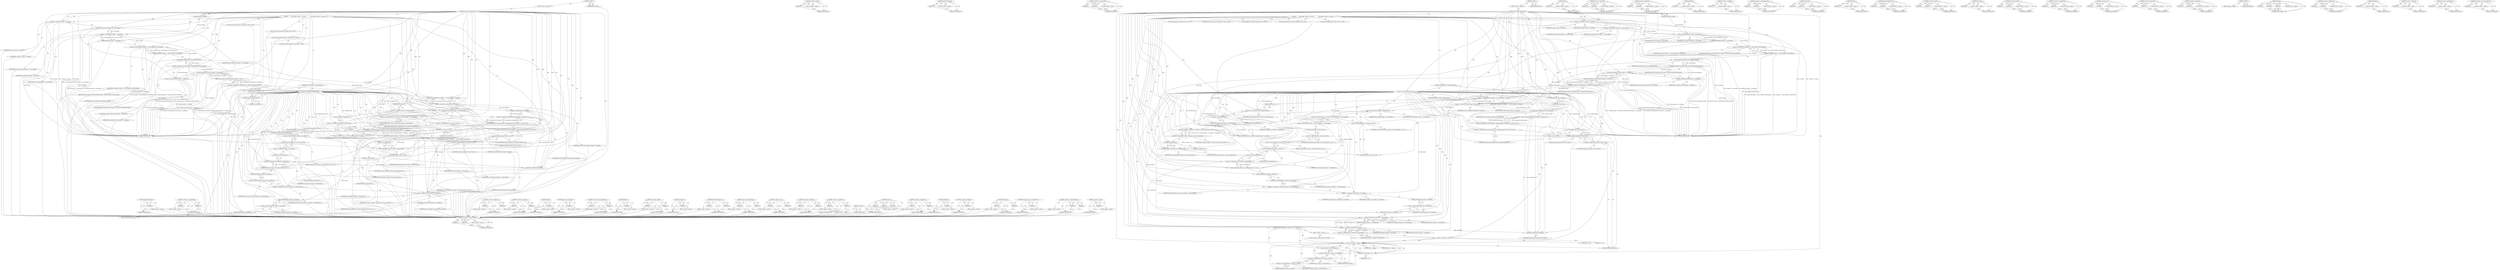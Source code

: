 digraph "reinterpret_cast_ptr&lt;ArrayStorage*&gt;" {
vulnerable_223 [label=<(METHOD,&lt;operator&gt;.indirectFieldAccess)>];
vulnerable_224 [label=<(PARAM,p1)>];
vulnerable_225 [label=<(PARAM,p2)>];
vulnerable_226 [label=<(BLOCK,&lt;empty&gt;,&lt;empty&gt;)>];
vulnerable_227 [label=<(METHOD_RETURN,ANY)>];
vulnerable_204 [label=<(METHOD,&lt;operator&gt;.sizeOf)>];
vulnerable_205 [label=<(PARAM,p1)>];
vulnerable_206 [label=<(BLOCK,&lt;empty&gt;,&lt;empty&gt;)>];
vulnerable_207 [label=<(METHOD_RETURN,ANY)>];
vulnerable_159 [label=<(METHOD,getNewVectorLength)>];
vulnerable_160 [label=<(PARAM,p1)>];
vulnerable_161 [label=<(BLOCK,&lt;empty&gt;,&lt;empty&gt;)>];
vulnerable_162 [label=<(METHOD_RETURN,ANY)>];
vulnerable_180 [label=<(METHOD,&lt;operator&gt;.assignmentPlus)>];
vulnerable_181 [label=<(PARAM,p1)>];
vulnerable_182 [label=<(PARAM,p2)>];
vulnerable_183 [label=<(BLOCK,&lt;empty&gt;,&lt;empty&gt;)>];
vulnerable_184 [label=<(METHOD_RETURN,ANY)>];
vulnerable_6 [label=<(METHOD,&lt;global&gt;)<SUB>1</SUB>>];
vulnerable_7 [label=<(BLOCK,&lt;empty&gt;,&lt;empty&gt;)<SUB>1</SUB>>];
vulnerable_8 [label=<(METHOD,increaseVectorPrefixLength)<SUB>1</SUB>>];
vulnerable_9 [label=<(PARAM,unsigned newLength)<SUB>1</SUB>>];
vulnerable_10 [label=<(BLOCK,{
    
    ArrayStorage* storage = m_storage;
 ...,{
    
    ArrayStorage* storage = m_storage;
 ...)<SUB>2</SUB>>];
vulnerable_11 [label="<(LOCAL,ArrayStorage* storage: ArrayStorage*)<SUB>4</SUB>>"];
vulnerable_12 [label=<(&lt;operator&gt;.assignment,* storage = m_storage)<SUB>4</SUB>>];
vulnerable_13 [label=<(IDENTIFIER,storage,* storage = m_storage)<SUB>4</SUB>>];
vulnerable_14 [label=<(IDENTIFIER,m_storage,* storage = m_storage)<SUB>4</SUB>>];
vulnerable_15 [label="<(LOCAL,unsigned vectorLength: unsigned)<SUB>6</SUB>>"];
vulnerable_16 [label=<(&lt;operator&gt;.assignment,vectorLength = m_vectorLength)<SUB>6</SUB>>];
vulnerable_17 [label=<(IDENTIFIER,vectorLength,vectorLength = m_vectorLength)<SUB>6</SUB>>];
vulnerable_18 [label=<(IDENTIFIER,m_vectorLength,vectorLength = m_vectorLength)<SUB>6</SUB>>];
vulnerable_19 [label=<(ASSERT,ASSERT(newLength &gt; vectorLength))<SUB>7</SUB>>];
vulnerable_20 [label=<(&lt;operator&gt;.greaterThan,newLength &gt; vectorLength)<SUB>7</SUB>>];
vulnerable_21 [label=<(IDENTIFIER,newLength,newLength &gt; vectorLength)<SUB>7</SUB>>];
vulnerable_22 [label=<(IDENTIFIER,vectorLength,newLength &gt; vectorLength)<SUB>7</SUB>>];
vulnerable_23 [label=<(ASSERT,ASSERT(newLength &lt;= MAX_STORAGE_VECTOR_INDEX))<SUB>8</SUB>>];
vulnerable_24 [label=<(&lt;operator&gt;.lessEqualsThan,newLength &lt;= MAX_STORAGE_VECTOR_INDEX)<SUB>8</SUB>>];
vulnerable_25 [label=<(IDENTIFIER,newLength,newLength &lt;= MAX_STORAGE_VECTOR_INDEX)<SUB>8</SUB>>];
vulnerable_26 [label=<(IDENTIFIER,MAX_STORAGE_VECTOR_INDEX,newLength &lt;= MAX_STORAGE_VECTOR_INDEX)<SUB>8</SUB>>];
vulnerable_27 [label="<(LOCAL,unsigned newVectorLength: unsigned)<SUB>9</SUB>>"];
vulnerable_28 [label=<(&lt;operator&gt;.assignment,newVectorLength = getNewVectorLength(newLength))<SUB>9</SUB>>];
vulnerable_29 [label=<(IDENTIFIER,newVectorLength,newVectorLength = getNewVectorLength(newLength))<SUB>9</SUB>>];
vulnerable_30 [label=<(getNewVectorLength,getNewVectorLength(newLength))<SUB>9</SUB>>];
vulnerable_31 [label=<(IDENTIFIER,newLength,getNewVectorLength(newLength))<SUB>9</SUB>>];
vulnerable_32 [label="<(LOCAL,void* newBaseStorage: void*)<SUB>11</SUB>>"];
vulnerable_33 [label=<(&lt;operator&gt;.assignment,* newBaseStorage = fastMalloc(storageSize(newVe...)<SUB>11</SUB>>];
vulnerable_34 [label=<(IDENTIFIER,newBaseStorage,* newBaseStorage = fastMalloc(storageSize(newVe...)<SUB>11</SUB>>];
vulnerable_35 [label=<(fastMalloc,fastMalloc(storageSize(newVectorLength + m_inde...)<SUB>11</SUB>>];
vulnerable_36 [label=<(storageSize,storageSize(newVectorLength + m_indexBias))<SUB>11</SUB>>];
vulnerable_37 [label=<(&lt;operator&gt;.addition,newVectorLength + m_indexBias)<SUB>11</SUB>>];
vulnerable_38 [label=<(IDENTIFIER,newVectorLength,newVectorLength + m_indexBias)<SUB>11</SUB>>];
vulnerable_39 [label=<(IDENTIFIER,m_indexBias,newVectorLength + m_indexBias)<SUB>11</SUB>>];
vulnerable_40 [label=<(CONTROL_STRUCTURE,IF,if (!newBaseStorage))<SUB>12</SUB>>];
vulnerable_41 [label=<(&lt;operator&gt;.logicalNot,!newBaseStorage)<SUB>12</SUB>>];
vulnerable_42 [label=<(IDENTIFIER,newBaseStorage,!newBaseStorage)<SUB>12</SUB>>];
vulnerable_43 [label=<(BLOCK,&lt;empty&gt;,&lt;empty&gt;)<SUB>13</SUB>>];
vulnerable_44 [label=<(RETURN,return false;,return false;)<SUB>13</SUB>>];
vulnerable_45 [label=<(LITERAL,false,return false;)<SUB>13</SUB>>];
vulnerable_46 [label=<(&lt;operator&gt;.assignmentPlus,m_indexBias += newVectorLength - newLength)<SUB>15</SUB>>];
vulnerable_47 [label=<(IDENTIFIER,m_indexBias,m_indexBias += newVectorLength - newLength)<SUB>15</SUB>>];
vulnerable_48 [label=<(&lt;operator&gt;.subtraction,newVectorLength - newLength)<SUB>15</SUB>>];
vulnerable_49 [label=<(IDENTIFIER,newVectorLength,newVectorLength - newLength)<SUB>15</SUB>>];
vulnerable_50 [label=<(IDENTIFIER,newLength,newVectorLength - newLength)<SUB>15</SUB>>];
vulnerable_51 [label=<(&lt;operator&gt;.assignment,m_storage = reinterpret_cast_ptr&lt;ArrayStorage*&gt;...)<SUB>17</SUB>>];
vulnerable_52 [label=<(IDENTIFIER,m_storage,m_storage = reinterpret_cast_ptr&lt;ArrayStorage*&gt;...)<SUB>17</SUB>>];
vulnerable_53 [label=<(reinterpret_cast_ptr&lt;ArrayStorage*&gt;,reinterpret_cast_ptr&lt;ArrayStorage*&gt;(static_cast...)<SUB>17</SUB>>];
vulnerable_54 [label=<(&lt;operator&gt;.addition,static_cast&lt;char*&gt;(newBaseStorage) + m_indexBia...)<SUB>17</SUB>>];
vulnerable_55 [label=<(&lt;operator&gt;.cast,static_cast&lt;char*&gt;(newBaseStorage))<SUB>17</SUB>>];
vulnerable_56 [label=<(UNKNOWN,char*,char*)<SUB>17</SUB>>];
vulnerable_57 [label=<(IDENTIFIER,newBaseStorage,static_cast&lt;char*&gt;(newBaseStorage))<SUB>17</SUB>>];
vulnerable_58 [label=<(&lt;operator&gt;.multiplication,m_indexBias * sizeof(JSValue))<SUB>17</SUB>>];
vulnerable_59 [label=<(IDENTIFIER,m_indexBias,m_indexBias * sizeof(JSValue))<SUB>17</SUB>>];
vulnerable_60 [label=<(&lt;operator&gt;.sizeOf,sizeof(JSValue))<SUB>17</SUB>>];
vulnerable_61 [label=<(IDENTIFIER,JSValue,sizeof(JSValue))<SUB>17</SUB>>];
vulnerable_62 [label=<(memcpy,memcpy(m_storage, storage, storageSize(0)))<SUB>19</SUB>>];
vulnerable_63 [label=<(IDENTIFIER,m_storage,memcpy(m_storage, storage, storageSize(0)))<SUB>19</SUB>>];
vulnerable_64 [label=<(IDENTIFIER,storage,memcpy(m_storage, storage, storageSize(0)))<SUB>19</SUB>>];
vulnerable_65 [label=<(storageSize,storageSize(0))<SUB>19</SUB>>];
vulnerable_66 [label=<(LITERAL,0,storageSize(0))<SUB>19</SUB>>];
vulnerable_67 [label=<(memcpy,memcpy(&amp;m_storage-&gt;m_vector[newLength - m_vecto...)<SUB>20</SUB>>];
vulnerable_68 [label=<(&lt;operator&gt;.addressOf,&amp;m_storage-&gt;m_vector[newLength - m_vectorLength])<SUB>20</SUB>>];
vulnerable_69 [label=<(&lt;operator&gt;.indirectIndexAccess,m_storage-&gt;m_vector[newLength - m_vectorLength])<SUB>20</SUB>>];
vulnerable_70 [label=<(&lt;operator&gt;.indirectFieldAccess,m_storage-&gt;m_vector)<SUB>20</SUB>>];
vulnerable_71 [label=<(IDENTIFIER,m_storage,memcpy(&amp;m_storage-&gt;m_vector[newLength - m_vecto...)<SUB>20</SUB>>];
vulnerable_72 [label=<(FIELD_IDENTIFIER,m_vector,m_vector)<SUB>20</SUB>>];
vulnerable_73 [label=<(&lt;operator&gt;.subtraction,newLength - m_vectorLength)<SUB>20</SUB>>];
vulnerable_74 [label=<(IDENTIFIER,newLength,newLength - m_vectorLength)<SUB>20</SUB>>];
vulnerable_75 [label=<(IDENTIFIER,m_vectorLength,newLength - m_vectorLength)<SUB>20</SUB>>];
vulnerable_76 [label=<(&lt;operator&gt;.addressOf,&amp;storage-&gt;m_vector[0])<SUB>20</SUB>>];
vulnerable_77 [label=<(&lt;operator&gt;.indirectIndexAccess,storage-&gt;m_vector[0])<SUB>20</SUB>>];
vulnerable_78 [label=<(&lt;operator&gt;.indirectFieldAccess,storage-&gt;m_vector)<SUB>20</SUB>>];
vulnerable_79 [label=<(IDENTIFIER,storage,memcpy(&amp;m_storage-&gt;m_vector[newLength - m_vecto...)<SUB>20</SUB>>];
vulnerable_80 [label=<(FIELD_IDENTIFIER,m_vector,m_vector)<SUB>20</SUB>>];
vulnerable_81 [label=<(LITERAL,0,memcpy(&amp;m_storage-&gt;m_vector[newLength - m_vecto...)<SUB>20</SUB>>];
vulnerable_82 [label=<(&lt;operator&gt;.multiplication,vectorLength * sizeof(JSValue))<SUB>20</SUB>>];
vulnerable_83 [label=<(IDENTIFIER,vectorLength,vectorLength * sizeof(JSValue))<SUB>20</SUB>>];
vulnerable_84 [label=<(&lt;operator&gt;.sizeOf,sizeof(JSValue))<SUB>20</SUB>>];
vulnerable_85 [label=<(IDENTIFIER,JSValue,sizeof(JSValue))<SUB>20</SUB>>];
vulnerable_86 [label=<(&lt;operator&gt;.assignment,m_storage-&gt;m_allocBase = newBaseStorage)<SUB>22</SUB>>];
vulnerable_87 [label=<(&lt;operator&gt;.indirectFieldAccess,m_storage-&gt;m_allocBase)<SUB>22</SUB>>];
vulnerable_88 [label=<(IDENTIFIER,m_storage,m_storage-&gt;m_allocBase = newBaseStorage)<SUB>22</SUB>>];
vulnerable_89 [label=<(FIELD_IDENTIFIER,m_allocBase,m_allocBase)<SUB>22</SUB>>];
vulnerable_90 [label=<(IDENTIFIER,newBaseStorage,m_storage-&gt;m_allocBase = newBaseStorage)<SUB>22</SUB>>];
vulnerable_91 [label=<(&lt;operator&gt;.assignment,m_vectorLength = newLength)<SUB>23</SUB>>];
vulnerable_92 [label=<(IDENTIFIER,m_vectorLength,m_vectorLength = newLength)<SUB>23</SUB>>];
vulnerable_93 [label=<(IDENTIFIER,newLength,m_vectorLength = newLength)<SUB>23</SUB>>];
vulnerable_94 [label=<(fastFree,fastFree(storage-&gt;m_allocBase))<SUB>25</SUB>>];
vulnerable_95 [label=<(&lt;operator&gt;.indirectFieldAccess,storage-&gt;m_allocBase)<SUB>25</SUB>>];
vulnerable_96 [label=<(IDENTIFIER,storage,fastFree(storage-&gt;m_allocBase))<SUB>25</SUB>>];
vulnerable_97 [label=<(FIELD_IDENTIFIER,m_allocBase,m_allocBase)<SUB>25</SUB>>];
vulnerable_98 [label="<(reportExtraMemoryCost,Heap::heap(this)-&gt;reportExtraMemoryCost(storage...)<SUB>26</SUB>>"];
vulnerable_99 [label="<(&lt;operator&gt;.indirectFieldAccess,Heap::heap(this)-&gt;reportExtraMemoryCost)<SUB>26</SUB>>"];
vulnerable_100 [label="<(Heap.heap,Heap::heap(this))<SUB>26</SUB>>"];
vulnerable_101 [label="<(&lt;operator&gt;.fieldAccess,Heap::heap)<SUB>26</SUB>>"];
vulnerable_102 [label="<(IDENTIFIER,Heap,Heap::heap(this))<SUB>26</SUB>>"];
vulnerable_103 [label=<(FIELD_IDENTIFIER,heap,heap)<SUB>26</SUB>>];
vulnerable_104 [label="<(LITERAL,this,Heap::heap(this))<SUB>26</SUB>>"];
vulnerable_105 [label=<(FIELD_IDENTIFIER,reportExtraMemoryCost,reportExtraMemoryCost)<SUB>26</SUB>>];
vulnerable_106 [label=<(&lt;operator&gt;.subtraction,storageSize(newVectorLength) - storageSize(vect...)<SUB>26</SUB>>];
vulnerable_107 [label=<(storageSize,storageSize(newVectorLength))<SUB>26</SUB>>];
vulnerable_108 [label=<(IDENTIFIER,newVectorLength,storageSize(newVectorLength))<SUB>26</SUB>>];
vulnerable_109 [label=<(storageSize,storageSize(vectorLength))<SUB>26</SUB>>];
vulnerable_110 [label=<(IDENTIFIER,vectorLength,storageSize(vectorLength))<SUB>26</SUB>>];
vulnerable_111 [label=<(RETURN,return true;,return true;)<SUB>28</SUB>>];
vulnerable_112 [label=<(LITERAL,true,return true;)<SUB>28</SUB>>];
vulnerable_113 [label=<(METHOD_RETURN,bool)<SUB>1</SUB>>];
vulnerable_115 [label=<(METHOD_RETURN,ANY)<SUB>1</SUB>>];
vulnerable_242 [label=<(METHOD,&lt;operator&gt;.fieldAccess)>];
vulnerable_243 [label=<(PARAM,p1)>];
vulnerable_244 [label=<(PARAM,p2)>];
vulnerable_245 [label=<(BLOCK,&lt;empty&gt;,&lt;empty&gt;)>];
vulnerable_246 [label=<(METHOD_RETURN,ANY)>];
vulnerable_185 [label=<(METHOD,&lt;operator&gt;.subtraction)>];
vulnerable_186 [label=<(PARAM,p1)>];
vulnerable_187 [label=<(PARAM,p2)>];
vulnerable_188 [label=<(BLOCK,&lt;empty&gt;,&lt;empty&gt;)>];
vulnerable_189 [label=<(METHOD_RETURN,ANY)>];
vulnerable_145 [label=<(METHOD,ASSERT)>];
vulnerable_146 [label=<(PARAM,p1)>];
vulnerable_147 [label=<(BLOCK,&lt;empty&gt;,&lt;empty&gt;)>];
vulnerable_148 [label=<(METHOD_RETURN,ANY)>];
vulnerable_176 [label=<(METHOD,&lt;operator&gt;.logicalNot)>];
vulnerable_177 [label=<(PARAM,p1)>];
vulnerable_178 [label=<(BLOCK,&lt;empty&gt;,&lt;empty&gt;)>];
vulnerable_179 [label=<(METHOD_RETURN,ANY)>];
vulnerable_218 [label=<(METHOD,&lt;operator&gt;.indirectIndexAccess)>];
vulnerable_219 [label=<(PARAM,p1)>];
vulnerable_220 [label=<(PARAM,p2)>];
vulnerable_221 [label=<(BLOCK,&lt;empty&gt;,&lt;empty&gt;)>];
vulnerable_222 [label=<(METHOD_RETURN,ANY)>];
vulnerable_228 [label=<(METHOD,fastFree)>];
vulnerable_229 [label=<(PARAM,p1)>];
vulnerable_230 [label=<(BLOCK,&lt;empty&gt;,&lt;empty&gt;)>];
vulnerable_231 [label=<(METHOD_RETURN,ANY)>];
vulnerable_171 [label=<(METHOD,&lt;operator&gt;.addition)>];
vulnerable_172 [label=<(PARAM,p1)>];
vulnerable_173 [label=<(PARAM,p2)>];
vulnerable_174 [label=<(BLOCK,&lt;empty&gt;,&lt;empty&gt;)>];
vulnerable_175 [label=<(METHOD_RETURN,ANY)>];
vulnerable_167 [label=<(METHOD,storageSize)>];
vulnerable_168 [label=<(PARAM,p1)>];
vulnerable_169 [label=<(BLOCK,&lt;empty&gt;,&lt;empty&gt;)>];
vulnerable_170 [label=<(METHOD_RETURN,ANY)>];
vulnerable_232 [label=<(METHOD,reportExtraMemoryCost)>];
vulnerable_233 [label=<(PARAM,p1)>];
vulnerable_234 [label=<(PARAM,p2)>];
vulnerable_235 [label=<(BLOCK,&lt;empty&gt;,&lt;empty&gt;)>];
vulnerable_236 [label=<(METHOD_RETURN,ANY)>];
vulnerable_154 [label=<(METHOD,&lt;operator&gt;.lessEqualsThan)>];
vulnerable_155 [label=<(PARAM,p1)>];
vulnerable_156 [label=<(PARAM,p2)>];
vulnerable_157 [label=<(BLOCK,&lt;empty&gt;,&lt;empty&gt;)>];
vulnerable_158 [label=<(METHOD_RETURN,ANY)>];
vulnerable_194 [label=<(METHOD,&lt;operator&gt;.cast)>];
vulnerable_195 [label=<(PARAM,p1)>];
vulnerable_196 [label=<(PARAM,p2)>];
vulnerable_197 [label=<(BLOCK,&lt;empty&gt;,&lt;empty&gt;)>];
vulnerable_198 [label=<(METHOD_RETURN,ANY)>];
vulnerable_149 [label=<(METHOD,&lt;operator&gt;.greaterThan)>];
vulnerable_150 [label=<(PARAM,p1)>];
vulnerable_151 [label=<(PARAM,p2)>];
vulnerable_152 [label=<(BLOCK,&lt;empty&gt;,&lt;empty&gt;)>];
vulnerable_153 [label=<(METHOD_RETURN,ANY)>];
vulnerable_140 [label=<(METHOD,&lt;operator&gt;.assignment)>];
vulnerable_141 [label=<(PARAM,p1)>];
vulnerable_142 [label=<(PARAM,p2)>];
vulnerable_143 [label=<(BLOCK,&lt;empty&gt;,&lt;empty&gt;)>];
vulnerable_144 [label=<(METHOD_RETURN,ANY)>];
vulnerable_134 [label=<(METHOD,&lt;global&gt;)<SUB>1</SUB>>];
vulnerable_135 [label=<(BLOCK,&lt;empty&gt;,&lt;empty&gt;)>];
vulnerable_136 [label=<(METHOD_RETURN,ANY)>];
vulnerable_208 [label=<(METHOD,memcpy)>];
vulnerable_209 [label=<(PARAM,p1)>];
vulnerable_210 [label=<(PARAM,p2)>];
vulnerable_211 [label=<(PARAM,p3)>];
vulnerable_212 [label=<(BLOCK,&lt;empty&gt;,&lt;empty&gt;)>];
vulnerable_213 [label=<(METHOD_RETURN,ANY)>];
vulnerable_199 [label=<(METHOD,&lt;operator&gt;.multiplication)>];
vulnerable_200 [label=<(PARAM,p1)>];
vulnerable_201 [label=<(PARAM,p2)>];
vulnerable_202 [label=<(BLOCK,&lt;empty&gt;,&lt;empty&gt;)>];
vulnerable_203 [label=<(METHOD_RETURN,ANY)>];
vulnerable_163 [label=<(METHOD,fastMalloc)>];
vulnerable_164 [label=<(PARAM,p1)>];
vulnerable_165 [label=<(BLOCK,&lt;empty&gt;,&lt;empty&gt;)>];
vulnerable_166 [label=<(METHOD_RETURN,ANY)>];
vulnerable_214 [label=<(METHOD,&lt;operator&gt;.addressOf)>];
vulnerable_215 [label=<(PARAM,p1)>];
vulnerable_216 [label=<(BLOCK,&lt;empty&gt;,&lt;empty&gt;)>];
vulnerable_217 [label=<(METHOD_RETURN,ANY)>];
vulnerable_237 [label=<(METHOD,Heap.heap)>];
vulnerable_238 [label=<(PARAM,p1)>];
vulnerable_239 [label=<(PARAM,p2)>];
vulnerable_240 [label=<(BLOCK,&lt;empty&gt;,&lt;empty&gt;)>];
vulnerable_241 [label=<(METHOD_RETURN,ANY)>];
vulnerable_190 [label=<(METHOD,reinterpret_cast_ptr&lt;ArrayStorage*&gt;)>];
vulnerable_191 [label=<(PARAM,p1)>];
vulnerable_192 [label=<(BLOCK,&lt;empty&gt;,&lt;empty&gt;)>];
vulnerable_193 [label=<(METHOD_RETURN,ANY)>];
fixed_252 [label=<(METHOD,&lt;operator&gt;.indirectFieldAccess)>];
fixed_253 [label=<(PARAM,p1)>];
fixed_254 [label=<(PARAM,p2)>];
fixed_255 [label=<(BLOCK,&lt;empty&gt;,&lt;empty&gt;)>];
fixed_256 [label=<(METHOD_RETURN,ANY)>];
fixed_233 [label=<(METHOD,&lt;operator&gt;.sizeOf)>];
fixed_234 [label=<(PARAM,p1)>];
fixed_235 [label=<(BLOCK,&lt;empty&gt;,&lt;empty&gt;)>];
fixed_236 [label=<(METHOD_RETURN,ANY)>];
fixed_188 [label=<(METHOD,getNewVectorLength)>];
fixed_189 [label=<(PARAM,p1)>];
fixed_190 [label=<(BLOCK,&lt;empty&gt;,&lt;empty&gt;)>];
fixed_191 [label=<(METHOD_RETURN,ANY)>];
fixed_209 [label=<(METHOD,&lt;operator&gt;.assignmentPlus)>];
fixed_210 [label=<(PARAM,p1)>];
fixed_211 [label=<(PARAM,p2)>];
fixed_212 [label=<(BLOCK,&lt;empty&gt;,&lt;empty&gt;)>];
fixed_213 [label=<(METHOD_RETURN,ANY)>];
fixed_6 [label=<(METHOD,&lt;global&gt;)<SUB>1</SUB>>];
fixed_7 [label=<(BLOCK,&lt;empty&gt;,&lt;empty&gt;)<SUB>1</SUB>>];
fixed_8 [label=<(METHOD,increaseVectorPrefixLength)<SUB>1</SUB>>];
fixed_9 [label=<(PARAM,unsigned newLength)<SUB>1</SUB>>];
fixed_10 [label=<(BLOCK,{
    
    ArrayStorage* storage = m_storage;
 ...,{
    
    ArrayStorage* storage = m_storage;
 ...)<SUB>2</SUB>>];
fixed_11 [label="<(LOCAL,ArrayStorage* storage: ArrayStorage*)<SUB>4</SUB>>"];
fixed_12 [label=<(&lt;operator&gt;.assignment,* storage = m_storage)<SUB>4</SUB>>];
fixed_13 [label=<(IDENTIFIER,storage,* storage = m_storage)<SUB>4</SUB>>];
fixed_14 [label=<(IDENTIFIER,m_storage,* storage = m_storage)<SUB>4</SUB>>];
fixed_15 [label="<(LOCAL,unsigned vectorLength: unsigned)<SUB>6</SUB>>"];
fixed_16 [label=<(&lt;operator&gt;.assignment,vectorLength = m_vectorLength)<SUB>6</SUB>>];
fixed_17 [label=<(IDENTIFIER,vectorLength,vectorLength = m_vectorLength)<SUB>6</SUB>>];
fixed_18 [label=<(IDENTIFIER,m_vectorLength,vectorLength = m_vectorLength)<SUB>6</SUB>>];
fixed_19 [label=<(ASSERT,ASSERT(newLength &gt; vectorLength))<SUB>7</SUB>>];
fixed_20 [label=<(&lt;operator&gt;.greaterThan,newLength &gt; vectorLength)<SUB>7</SUB>>];
fixed_21 [label=<(IDENTIFIER,newLength,newLength &gt; vectorLength)<SUB>7</SUB>>];
fixed_22 [label=<(IDENTIFIER,vectorLength,newLength &gt; vectorLength)<SUB>7</SUB>>];
fixed_23 [label=<(ASSERT,ASSERT(newLength &lt;= MAX_STORAGE_VECTOR_INDEX))<SUB>8</SUB>>];
fixed_24 [label=<(&lt;operator&gt;.lessEqualsThan,newLength &lt;= MAX_STORAGE_VECTOR_INDEX)<SUB>8</SUB>>];
fixed_25 [label=<(IDENTIFIER,newLength,newLength &lt;= MAX_STORAGE_VECTOR_INDEX)<SUB>8</SUB>>];
fixed_26 [label=<(IDENTIFIER,MAX_STORAGE_VECTOR_INDEX,newLength &lt;= MAX_STORAGE_VECTOR_INDEX)<SUB>8</SUB>>];
fixed_27 [label="<(LOCAL,unsigned newVectorLength: unsigned)<SUB>9</SUB>>"];
fixed_28 [label=<(&lt;operator&gt;.assignment,newVectorLength = getNewVectorLength(newLength))<SUB>9</SUB>>];
fixed_29 [label=<(IDENTIFIER,newVectorLength,newVectorLength = getNewVectorLength(newLength))<SUB>9</SUB>>];
fixed_30 [label=<(getNewVectorLength,getNewVectorLength(newLength))<SUB>9</SUB>>];
fixed_31 [label=<(IDENTIFIER,newLength,getNewVectorLength(newLength))<SUB>9</SUB>>];
fixed_32 [label="<(LOCAL,void* newBaseStorage: void*)<SUB>11</SUB>>"];
fixed_33 [label=<(&lt;operator&gt;.assignment,* newBaseStorage = fastMalloc(storageSize(newVe...)<SUB>11</SUB>>];
fixed_34 [label=<(IDENTIFIER,newBaseStorage,* newBaseStorage = fastMalloc(storageSize(newVe...)<SUB>11</SUB>>];
fixed_35 [label=<(fastMalloc,fastMalloc(storageSize(newVectorLength + m_inde...)<SUB>11</SUB>>];
fixed_36 [label=<(storageSize,storageSize(newVectorLength + m_indexBias))<SUB>11</SUB>>];
fixed_37 [label=<(&lt;operator&gt;.addition,newVectorLength + m_indexBias)<SUB>11</SUB>>];
fixed_38 [label=<(IDENTIFIER,newVectorLength,newVectorLength + m_indexBias)<SUB>11</SUB>>];
fixed_39 [label=<(IDENTIFIER,m_indexBias,newVectorLength + m_indexBias)<SUB>11</SUB>>];
fixed_40 [label=<(CONTROL_STRUCTURE,IF,if (!newBaseStorage))<SUB>12</SUB>>];
fixed_41 [label=<(&lt;operator&gt;.logicalNot,!newBaseStorage)<SUB>12</SUB>>];
fixed_42 [label=<(IDENTIFIER,newBaseStorage,!newBaseStorage)<SUB>12</SUB>>];
fixed_43 [label=<(BLOCK,&lt;empty&gt;,&lt;empty&gt;)<SUB>13</SUB>>];
fixed_44 [label=<(RETURN,return false;,return false;)<SUB>13</SUB>>];
fixed_45 [label=<(LITERAL,false,return false;)<SUB>13</SUB>>];
fixed_46 [label=<(&lt;operator&gt;.assignmentPlus,m_indexBias += newVectorLength - newLength)<SUB>15</SUB>>];
fixed_47 [label=<(IDENTIFIER,m_indexBias,m_indexBias += newVectorLength - newLength)<SUB>15</SUB>>];
fixed_48 [label=<(&lt;operator&gt;.subtraction,newVectorLength - newLength)<SUB>15</SUB>>];
fixed_49 [label=<(IDENTIFIER,newVectorLength,newVectorLength - newLength)<SUB>15</SUB>>];
fixed_50 [label=<(IDENTIFIER,newLength,newVectorLength - newLength)<SUB>15</SUB>>];
fixed_51 [label=<(&lt;operator&gt;.assignment,m_storage = reinterpret_cast_ptr&lt;ArrayStorage*&gt;...)<SUB>17</SUB>>];
fixed_52 [label=<(IDENTIFIER,m_storage,m_storage = reinterpret_cast_ptr&lt;ArrayStorage*&gt;...)<SUB>17</SUB>>];
fixed_53 [label=<(reinterpret_cast_ptr&lt;ArrayStorage*&gt;,reinterpret_cast_ptr&lt;ArrayStorage*&gt;(static_cast...)<SUB>17</SUB>>];
fixed_54 [label=<(&lt;operator&gt;.addition,static_cast&lt;char*&gt;(newBaseStorage) + m_indexBia...)<SUB>17</SUB>>];
fixed_55 [label=<(&lt;operator&gt;.cast,static_cast&lt;char*&gt;(newBaseStorage))<SUB>17</SUB>>];
fixed_56 [label=<(UNKNOWN,char*,char*)<SUB>17</SUB>>];
fixed_57 [label=<(IDENTIFIER,newBaseStorage,static_cast&lt;char*&gt;(newBaseStorage))<SUB>17</SUB>>];
fixed_58 [label=<(&lt;operator&gt;.multiplication,m_indexBias * sizeof(JSValue))<SUB>17</SUB>>];
fixed_59 [label=<(IDENTIFIER,m_indexBias,m_indexBias * sizeof(JSValue))<SUB>17</SUB>>];
fixed_60 [label=<(&lt;operator&gt;.sizeOf,sizeof(JSValue))<SUB>17</SUB>>];
fixed_61 [label=<(IDENTIFIER,JSValue,sizeof(JSValue))<SUB>17</SUB>>];
fixed_62 [label=<(memcpy,memcpy(m_storage, storage, storageSize(0)))<SUB>19</SUB>>];
fixed_63 [label=<(IDENTIFIER,m_storage,memcpy(m_storage, storage, storageSize(0)))<SUB>19</SUB>>];
fixed_64 [label=<(IDENTIFIER,storage,memcpy(m_storage, storage, storageSize(0)))<SUB>19</SUB>>];
fixed_65 [label=<(storageSize,storageSize(0))<SUB>19</SUB>>];
fixed_66 [label=<(LITERAL,0,storageSize(0))<SUB>19</SUB>>];
fixed_67 [label=<(memcpy,memcpy(&amp;m_storage-&gt;m_vector[newLength - m_vecto...)<SUB>20</SUB>>];
fixed_68 [label=<(&lt;operator&gt;.addressOf,&amp;m_storage-&gt;m_vector[newLength - m_vectorLength])<SUB>20</SUB>>];
fixed_69 [label=<(&lt;operator&gt;.indirectIndexAccess,m_storage-&gt;m_vector[newLength - m_vectorLength])<SUB>20</SUB>>];
fixed_70 [label=<(&lt;operator&gt;.indirectFieldAccess,m_storage-&gt;m_vector)<SUB>20</SUB>>];
fixed_71 [label=<(IDENTIFIER,m_storage,memcpy(&amp;m_storage-&gt;m_vector[newLength - m_vecto...)<SUB>20</SUB>>];
fixed_72 [label=<(FIELD_IDENTIFIER,m_vector,m_vector)<SUB>20</SUB>>];
fixed_73 [label=<(&lt;operator&gt;.subtraction,newLength - m_vectorLength)<SUB>20</SUB>>];
fixed_74 [label=<(IDENTIFIER,newLength,newLength - m_vectorLength)<SUB>20</SUB>>];
fixed_75 [label=<(IDENTIFIER,m_vectorLength,newLength - m_vectorLength)<SUB>20</SUB>>];
fixed_76 [label=<(&lt;operator&gt;.addressOf,&amp;storage-&gt;m_vector[0])<SUB>20</SUB>>];
fixed_77 [label=<(&lt;operator&gt;.indirectIndexAccess,storage-&gt;m_vector[0])<SUB>20</SUB>>];
fixed_78 [label=<(&lt;operator&gt;.indirectFieldAccess,storage-&gt;m_vector)<SUB>20</SUB>>];
fixed_79 [label=<(IDENTIFIER,storage,memcpy(&amp;m_storage-&gt;m_vector[newLength - m_vecto...)<SUB>20</SUB>>];
fixed_80 [label=<(FIELD_IDENTIFIER,m_vector,m_vector)<SUB>20</SUB>>];
fixed_81 [label=<(LITERAL,0,memcpy(&amp;m_storage-&gt;m_vector[newLength - m_vecto...)<SUB>20</SUB>>];
fixed_82 [label=<(&lt;operator&gt;.multiplication,vectorLength * sizeof(JSValue))<SUB>20</SUB>>];
fixed_83 [label=<(IDENTIFIER,vectorLength,vectorLength * sizeof(JSValue))<SUB>20</SUB>>];
fixed_84 [label=<(&lt;operator&gt;.sizeOf,sizeof(JSValue))<SUB>20</SUB>>];
fixed_85 [label=<(IDENTIFIER,JSValue,sizeof(JSValue))<SUB>20</SUB>>];
fixed_86 [label=<(&lt;operator&gt;.assignment,m_storage-&gt;m_allocBase = newBaseStorage)<SUB>22</SUB>>];
fixed_87 [label=<(&lt;operator&gt;.indirectFieldAccess,m_storage-&gt;m_allocBase)<SUB>22</SUB>>];
fixed_88 [label=<(IDENTIFIER,m_storage,m_storage-&gt;m_allocBase = newBaseStorage)<SUB>22</SUB>>];
fixed_89 [label=<(FIELD_IDENTIFIER,m_allocBase,m_allocBase)<SUB>22</SUB>>];
fixed_90 [label=<(IDENTIFIER,newBaseStorage,m_storage-&gt;m_allocBase = newBaseStorage)<SUB>22</SUB>>];
fixed_91 [label=<(&lt;operator&gt;.assignment,m_vectorLength = newLength)<SUB>23</SUB>>];
fixed_92 [label=<(IDENTIFIER,m_vectorLength,m_vectorLength = newLength)<SUB>23</SUB>>];
fixed_93 [label=<(IDENTIFIER,newLength,m_vectorLength = newLength)<SUB>23</SUB>>];
fixed_94 [label=<(fastFree,fastFree(storage-&gt;m_allocBase))<SUB>25</SUB>>];
fixed_95 [label=<(&lt;operator&gt;.indirectFieldAccess,storage-&gt;m_allocBase)<SUB>25</SUB>>];
fixed_96 [label=<(IDENTIFIER,storage,fastFree(storage-&gt;m_allocBase))<SUB>25</SUB>>];
fixed_97 [label=<(FIELD_IDENTIFIER,m_allocBase,m_allocBase)<SUB>25</SUB>>];
fixed_98 [label=<(ASSERT,ASSERT(newLength &gt; vectorLength))<SUB>26</SUB>>];
fixed_99 [label=<(&lt;operator&gt;.greaterThan,newLength &gt; vectorLength)<SUB>26</SUB>>];
fixed_100 [label=<(IDENTIFIER,newLength,newLength &gt; vectorLength)<SUB>26</SUB>>];
fixed_101 [label=<(IDENTIFIER,vectorLength,newLength &gt; vectorLength)<SUB>26</SUB>>];
fixed_102 [label="<(LOCAL,unsigned delta: unsigned)<SUB>27</SUB>>"];
fixed_103 [label=<(&lt;operator&gt;.assignment,delta = newLength - vectorLength)<SUB>27</SUB>>];
fixed_104 [label=<(IDENTIFIER,delta,delta = newLength - vectorLength)<SUB>27</SUB>>];
fixed_105 [label=<(&lt;operator&gt;.subtraction,newLength - vectorLength)<SUB>27</SUB>>];
fixed_106 [label=<(IDENTIFIER,newLength,newLength - vectorLength)<SUB>27</SUB>>];
fixed_107 [label=<(IDENTIFIER,vectorLength,newLength - vectorLength)<SUB>27</SUB>>];
fixed_108 [label=<(CONTROL_STRUCTURE,FOR,for (unsigned i = 0;i &lt; delta;i++))<SUB>28</SUB>>];
fixed_109 [label=<(BLOCK,&lt;empty&gt;,&lt;empty&gt;)<SUB>28</SUB>>];
fixed_110 [label="<(LOCAL,unsigned i: unsigned)<SUB>28</SUB>>"];
fixed_111 [label=<(&lt;operator&gt;.assignment,i = 0)<SUB>28</SUB>>];
fixed_112 [label=<(IDENTIFIER,i,i = 0)<SUB>28</SUB>>];
fixed_113 [label=<(LITERAL,0,i = 0)<SUB>28</SUB>>];
fixed_114 [label=<(&lt;operator&gt;.lessThan,i &lt; delta)<SUB>28</SUB>>];
fixed_115 [label=<(IDENTIFIER,i,i &lt; delta)<SUB>28</SUB>>];
fixed_116 [label=<(IDENTIFIER,delta,i &lt; delta)<SUB>28</SUB>>];
fixed_117 [label=<(&lt;operator&gt;.postIncrement,i++)<SUB>28</SUB>>];
fixed_118 [label=<(IDENTIFIER,i,i++)<SUB>28</SUB>>];
fixed_119 [label=<(clear,m_storage-&gt;m_vector[i].clear())<SUB>29</SUB>>];
fixed_120 [label=<(&lt;operator&gt;.fieldAccess,m_storage-&gt;m_vector[i].clear)<SUB>29</SUB>>];
fixed_121 [label=<(&lt;operator&gt;.indirectIndexAccess,m_storage-&gt;m_vector[i])<SUB>29</SUB>>];
fixed_122 [label=<(&lt;operator&gt;.indirectFieldAccess,m_storage-&gt;m_vector)<SUB>29</SUB>>];
fixed_123 [label=<(IDENTIFIER,m_storage,m_storage-&gt;m_vector[i].clear())<SUB>29</SUB>>];
fixed_124 [label=<(FIELD_IDENTIFIER,m_vector,m_vector)<SUB>29</SUB>>];
fixed_125 [label=<(IDENTIFIER,i,m_storage-&gt;m_vector[i].clear())<SUB>29</SUB>>];
fixed_126 [label=<(FIELD_IDENTIFIER,clear,clear)<SUB>29</SUB>>];
fixed_127 [label="<(reportExtraMemoryCost,Heap::heap(this)-&gt;reportExtraMemoryCost(storage...)<SUB>30</SUB>>"];
fixed_128 [label="<(&lt;operator&gt;.indirectFieldAccess,Heap::heap(this)-&gt;reportExtraMemoryCost)<SUB>30</SUB>>"];
fixed_129 [label="<(Heap.heap,Heap::heap(this))<SUB>30</SUB>>"];
fixed_130 [label="<(&lt;operator&gt;.fieldAccess,Heap::heap)<SUB>30</SUB>>"];
fixed_131 [label="<(IDENTIFIER,Heap,Heap::heap(this))<SUB>30</SUB>>"];
fixed_132 [label=<(FIELD_IDENTIFIER,heap,heap)<SUB>30</SUB>>];
fixed_133 [label="<(LITERAL,this,Heap::heap(this))<SUB>30</SUB>>"];
fixed_134 [label=<(FIELD_IDENTIFIER,reportExtraMemoryCost,reportExtraMemoryCost)<SUB>30</SUB>>];
fixed_135 [label=<(&lt;operator&gt;.subtraction,storageSize(newVectorLength) - storageSize(vect...)<SUB>30</SUB>>];
fixed_136 [label=<(storageSize,storageSize(newVectorLength))<SUB>30</SUB>>];
fixed_137 [label=<(IDENTIFIER,newVectorLength,storageSize(newVectorLength))<SUB>30</SUB>>];
fixed_138 [label=<(storageSize,storageSize(vectorLength))<SUB>30</SUB>>];
fixed_139 [label=<(IDENTIFIER,vectorLength,storageSize(vectorLength))<SUB>30</SUB>>];
fixed_140 [label=<(RETURN,return true;,return true;)<SUB>32</SUB>>];
fixed_141 [label=<(LITERAL,true,return true;)<SUB>32</SUB>>];
fixed_142 [label=<(METHOD_RETURN,bool)<SUB>1</SUB>>];
fixed_144 [label=<(METHOD_RETURN,ANY)<SUB>1</SUB>>];
fixed_270 [label=<(METHOD,clear)>];
fixed_271 [label=<(PARAM,p1)>];
fixed_272 [label=<(BLOCK,&lt;empty&gt;,&lt;empty&gt;)>];
fixed_273 [label=<(METHOD_RETURN,ANY)>];
fixed_214 [label=<(METHOD,&lt;operator&gt;.subtraction)>];
fixed_215 [label=<(PARAM,p1)>];
fixed_216 [label=<(PARAM,p2)>];
fixed_217 [label=<(BLOCK,&lt;empty&gt;,&lt;empty&gt;)>];
fixed_218 [label=<(METHOD_RETURN,ANY)>];
fixed_274 [label=<(METHOD,&lt;operator&gt;.fieldAccess)>];
fixed_275 [label=<(PARAM,p1)>];
fixed_276 [label=<(PARAM,p2)>];
fixed_277 [label=<(BLOCK,&lt;empty&gt;,&lt;empty&gt;)>];
fixed_278 [label=<(METHOD_RETURN,ANY)>];
fixed_174 [label=<(METHOD,ASSERT)>];
fixed_175 [label=<(PARAM,p1)>];
fixed_176 [label=<(BLOCK,&lt;empty&gt;,&lt;empty&gt;)>];
fixed_177 [label=<(METHOD_RETURN,ANY)>];
fixed_205 [label=<(METHOD,&lt;operator&gt;.logicalNot)>];
fixed_206 [label=<(PARAM,p1)>];
fixed_207 [label=<(BLOCK,&lt;empty&gt;,&lt;empty&gt;)>];
fixed_208 [label=<(METHOD_RETURN,ANY)>];
fixed_247 [label=<(METHOD,&lt;operator&gt;.indirectIndexAccess)>];
fixed_248 [label=<(PARAM,p1)>];
fixed_249 [label=<(PARAM,p2)>];
fixed_250 [label=<(BLOCK,&lt;empty&gt;,&lt;empty&gt;)>];
fixed_251 [label=<(METHOD_RETURN,ANY)>];
fixed_284 [label=<(METHOD,Heap.heap)>];
fixed_285 [label=<(PARAM,p1)>];
fixed_286 [label=<(PARAM,p2)>];
fixed_287 [label=<(BLOCK,&lt;empty&gt;,&lt;empty&gt;)>];
fixed_288 [label=<(METHOD_RETURN,ANY)>];
fixed_257 [label=<(METHOD,fastFree)>];
fixed_258 [label=<(PARAM,p1)>];
fixed_259 [label=<(BLOCK,&lt;empty&gt;,&lt;empty&gt;)>];
fixed_260 [label=<(METHOD_RETURN,ANY)>];
fixed_279 [label=<(METHOD,reportExtraMemoryCost)>];
fixed_280 [label=<(PARAM,p1)>];
fixed_281 [label=<(PARAM,p2)>];
fixed_282 [label=<(BLOCK,&lt;empty&gt;,&lt;empty&gt;)>];
fixed_283 [label=<(METHOD_RETURN,ANY)>];
fixed_200 [label=<(METHOD,&lt;operator&gt;.addition)>];
fixed_201 [label=<(PARAM,p1)>];
fixed_202 [label=<(PARAM,p2)>];
fixed_203 [label=<(BLOCK,&lt;empty&gt;,&lt;empty&gt;)>];
fixed_204 [label=<(METHOD_RETURN,ANY)>];
fixed_196 [label=<(METHOD,storageSize)>];
fixed_197 [label=<(PARAM,p1)>];
fixed_198 [label=<(BLOCK,&lt;empty&gt;,&lt;empty&gt;)>];
fixed_199 [label=<(METHOD_RETURN,ANY)>];
fixed_261 [label=<(METHOD,&lt;operator&gt;.lessThan)>];
fixed_262 [label=<(PARAM,p1)>];
fixed_263 [label=<(PARAM,p2)>];
fixed_264 [label=<(BLOCK,&lt;empty&gt;,&lt;empty&gt;)>];
fixed_265 [label=<(METHOD_RETURN,ANY)>];
fixed_183 [label=<(METHOD,&lt;operator&gt;.lessEqualsThan)>];
fixed_184 [label=<(PARAM,p1)>];
fixed_185 [label=<(PARAM,p2)>];
fixed_186 [label=<(BLOCK,&lt;empty&gt;,&lt;empty&gt;)>];
fixed_187 [label=<(METHOD_RETURN,ANY)>];
fixed_223 [label=<(METHOD,&lt;operator&gt;.cast)>];
fixed_224 [label=<(PARAM,p1)>];
fixed_225 [label=<(PARAM,p2)>];
fixed_226 [label=<(BLOCK,&lt;empty&gt;,&lt;empty&gt;)>];
fixed_227 [label=<(METHOD_RETURN,ANY)>];
fixed_178 [label=<(METHOD,&lt;operator&gt;.greaterThan)>];
fixed_179 [label=<(PARAM,p1)>];
fixed_180 [label=<(PARAM,p2)>];
fixed_181 [label=<(BLOCK,&lt;empty&gt;,&lt;empty&gt;)>];
fixed_182 [label=<(METHOD_RETURN,ANY)>];
fixed_169 [label=<(METHOD,&lt;operator&gt;.assignment)>];
fixed_170 [label=<(PARAM,p1)>];
fixed_171 [label=<(PARAM,p2)>];
fixed_172 [label=<(BLOCK,&lt;empty&gt;,&lt;empty&gt;)>];
fixed_173 [label=<(METHOD_RETURN,ANY)>];
fixed_163 [label=<(METHOD,&lt;global&gt;)<SUB>1</SUB>>];
fixed_164 [label=<(BLOCK,&lt;empty&gt;,&lt;empty&gt;)>];
fixed_165 [label=<(METHOD_RETURN,ANY)>];
fixed_237 [label=<(METHOD,memcpy)>];
fixed_238 [label=<(PARAM,p1)>];
fixed_239 [label=<(PARAM,p2)>];
fixed_240 [label=<(PARAM,p3)>];
fixed_241 [label=<(BLOCK,&lt;empty&gt;,&lt;empty&gt;)>];
fixed_242 [label=<(METHOD_RETURN,ANY)>];
fixed_228 [label=<(METHOD,&lt;operator&gt;.multiplication)>];
fixed_229 [label=<(PARAM,p1)>];
fixed_230 [label=<(PARAM,p2)>];
fixed_231 [label=<(BLOCK,&lt;empty&gt;,&lt;empty&gt;)>];
fixed_232 [label=<(METHOD_RETURN,ANY)>];
fixed_192 [label=<(METHOD,fastMalloc)>];
fixed_193 [label=<(PARAM,p1)>];
fixed_194 [label=<(BLOCK,&lt;empty&gt;,&lt;empty&gt;)>];
fixed_195 [label=<(METHOD_RETURN,ANY)>];
fixed_243 [label=<(METHOD,&lt;operator&gt;.addressOf)>];
fixed_244 [label=<(PARAM,p1)>];
fixed_245 [label=<(BLOCK,&lt;empty&gt;,&lt;empty&gt;)>];
fixed_246 [label=<(METHOD_RETURN,ANY)>];
fixed_266 [label=<(METHOD,&lt;operator&gt;.postIncrement)>];
fixed_267 [label=<(PARAM,p1)>];
fixed_268 [label=<(BLOCK,&lt;empty&gt;,&lt;empty&gt;)>];
fixed_269 [label=<(METHOD_RETURN,ANY)>];
fixed_219 [label=<(METHOD,reinterpret_cast_ptr&lt;ArrayStorage*&gt;)>];
fixed_220 [label=<(PARAM,p1)>];
fixed_221 [label=<(BLOCK,&lt;empty&gt;,&lt;empty&gt;)>];
fixed_222 [label=<(METHOD_RETURN,ANY)>];
vulnerable_223 -> vulnerable_224  [key=0, label="AST: "];
vulnerable_223 -> vulnerable_224  [key=1, label="DDG: "];
vulnerable_223 -> vulnerable_226  [key=0, label="AST: "];
vulnerable_223 -> vulnerable_225  [key=0, label="AST: "];
vulnerable_223 -> vulnerable_225  [key=1, label="DDG: "];
vulnerable_223 -> vulnerable_227  [key=0, label="AST: "];
vulnerable_223 -> vulnerable_227  [key=1, label="CFG: "];
vulnerable_224 -> vulnerable_227  [key=0, label="DDG: p1"];
vulnerable_225 -> vulnerable_227  [key=0, label="DDG: p2"];
vulnerable_226 -> fixed_252  [key=0];
vulnerable_227 -> fixed_252  [key=0];
vulnerable_204 -> vulnerable_205  [key=0, label="AST: "];
vulnerable_204 -> vulnerable_205  [key=1, label="DDG: "];
vulnerable_204 -> vulnerable_206  [key=0, label="AST: "];
vulnerable_204 -> vulnerable_207  [key=0, label="AST: "];
vulnerable_204 -> vulnerable_207  [key=1, label="CFG: "];
vulnerable_205 -> vulnerable_207  [key=0, label="DDG: p1"];
vulnerable_206 -> fixed_252  [key=0];
vulnerable_207 -> fixed_252  [key=0];
vulnerable_159 -> vulnerable_160  [key=0, label="AST: "];
vulnerable_159 -> vulnerable_160  [key=1, label="DDG: "];
vulnerable_159 -> vulnerable_161  [key=0, label="AST: "];
vulnerable_159 -> vulnerable_162  [key=0, label="AST: "];
vulnerable_159 -> vulnerable_162  [key=1, label="CFG: "];
vulnerable_160 -> vulnerable_162  [key=0, label="DDG: p1"];
vulnerable_161 -> fixed_252  [key=0];
vulnerable_162 -> fixed_252  [key=0];
vulnerable_180 -> vulnerable_181  [key=0, label="AST: "];
vulnerable_180 -> vulnerable_181  [key=1, label="DDG: "];
vulnerable_180 -> vulnerable_183  [key=0, label="AST: "];
vulnerable_180 -> vulnerable_182  [key=0, label="AST: "];
vulnerable_180 -> vulnerable_182  [key=1, label="DDG: "];
vulnerable_180 -> vulnerable_184  [key=0, label="AST: "];
vulnerable_180 -> vulnerable_184  [key=1, label="CFG: "];
vulnerable_181 -> vulnerable_184  [key=0, label="DDG: p1"];
vulnerable_182 -> vulnerable_184  [key=0, label="DDG: p2"];
vulnerable_183 -> fixed_252  [key=0];
vulnerable_184 -> fixed_252  [key=0];
vulnerable_6 -> vulnerable_7  [key=0, label="AST: "];
vulnerable_6 -> vulnerable_115  [key=0, label="AST: "];
vulnerable_6 -> vulnerable_115  [key=1, label="CFG: "];
vulnerable_7 -> vulnerable_8  [key=0, label="AST: "];
vulnerable_8 -> vulnerable_9  [key=0, label="AST: "];
vulnerable_8 -> vulnerable_9  [key=1, label="DDG: "];
vulnerable_8 -> vulnerable_10  [key=0, label="AST: "];
vulnerable_8 -> vulnerable_113  [key=0, label="AST: "];
vulnerable_8 -> vulnerable_12  [key=0, label="CFG: "];
vulnerable_8 -> vulnerable_12  [key=1, label="DDG: "];
vulnerable_8 -> vulnerable_16  [key=0, label="DDG: "];
vulnerable_8 -> vulnerable_86  [key=0, label="DDG: "];
vulnerable_8 -> vulnerable_91  [key=0, label="DDG: "];
vulnerable_8 -> vulnerable_111  [key=0, label="DDG: "];
vulnerable_8 -> vulnerable_46  [key=0, label="DDG: "];
vulnerable_8 -> vulnerable_62  [key=0, label="DDG: "];
vulnerable_8 -> vulnerable_112  [key=0, label="DDG: "];
vulnerable_8 -> vulnerable_20  [key=0, label="DDG: "];
vulnerable_8 -> vulnerable_24  [key=0, label="DDG: "];
vulnerable_8 -> vulnerable_30  [key=0, label="DDG: "];
vulnerable_8 -> vulnerable_41  [key=0, label="DDG: "];
vulnerable_8 -> vulnerable_44  [key=0, label="DDG: "];
vulnerable_8 -> vulnerable_48  [key=0, label="DDG: "];
vulnerable_8 -> vulnerable_53  [key=0, label="DDG: "];
vulnerable_8 -> vulnerable_65  [key=0, label="DDG: "];
vulnerable_8 -> vulnerable_82  [key=0, label="DDG: "];
vulnerable_8 -> vulnerable_36  [key=0, label="DDG: "];
vulnerable_8 -> vulnerable_45  [key=0, label="DDG: "];
vulnerable_8 -> vulnerable_54  [key=0, label="DDG: "];
vulnerable_8 -> vulnerable_100  [key=0, label="DDG: "];
vulnerable_8 -> vulnerable_107  [key=0, label="DDG: "];
vulnerable_8 -> vulnerable_109  [key=0, label="DDG: "];
vulnerable_8 -> vulnerable_37  [key=0, label="DDG: "];
vulnerable_8 -> vulnerable_55  [key=0, label="DDG: "];
vulnerable_8 -> vulnerable_58  [key=0, label="DDG: "];
vulnerable_8 -> vulnerable_73  [key=0, label="DDG: "];
vulnerable_9 -> vulnerable_20  [key=0, label="DDG: newLength"];
vulnerable_10 -> vulnerable_11  [key=0, label="AST: "];
vulnerable_10 -> vulnerable_12  [key=0, label="AST: "];
vulnerable_10 -> vulnerable_15  [key=0, label="AST: "];
vulnerable_10 -> vulnerable_16  [key=0, label="AST: "];
vulnerable_10 -> vulnerable_19  [key=0, label="AST: "];
vulnerable_10 -> vulnerable_23  [key=0, label="AST: "];
vulnerable_10 -> vulnerable_27  [key=0, label="AST: "];
vulnerable_10 -> vulnerable_28  [key=0, label="AST: "];
vulnerable_10 -> vulnerable_32  [key=0, label="AST: "];
vulnerable_10 -> vulnerable_33  [key=0, label="AST: "];
vulnerable_10 -> vulnerable_40  [key=0, label="AST: "];
vulnerable_10 -> vulnerable_46  [key=0, label="AST: "];
vulnerable_10 -> vulnerable_51  [key=0, label="AST: "];
vulnerable_10 -> vulnerable_62  [key=0, label="AST: "];
vulnerable_10 -> vulnerable_67  [key=0, label="AST: "];
vulnerable_10 -> vulnerable_86  [key=0, label="AST: "];
vulnerable_10 -> vulnerable_91  [key=0, label="AST: "];
vulnerable_10 -> vulnerable_94  [key=0, label="AST: "];
vulnerable_10 -> vulnerable_98  [key=0, label="AST: "];
vulnerable_10 -> vulnerable_111  [key=0, label="AST: "];
vulnerable_11 -> fixed_252  [key=0];
vulnerable_12 -> vulnerable_13  [key=0, label="AST: "];
vulnerable_12 -> vulnerable_14  [key=0, label="AST: "];
vulnerable_12 -> vulnerable_16  [key=0, label="CFG: "];
vulnerable_12 -> vulnerable_113  [key=0, label="DDG: storage"];
vulnerable_12 -> vulnerable_113  [key=1, label="DDG: m_storage"];
vulnerable_12 -> vulnerable_113  [key=2, label="DDG: * storage = m_storage"];
vulnerable_12 -> vulnerable_62  [key=0, label="DDG: storage"];
vulnerable_13 -> fixed_252  [key=0];
vulnerable_14 -> fixed_252  [key=0];
vulnerable_15 -> fixed_252  [key=0];
vulnerable_16 -> vulnerable_17  [key=0, label="AST: "];
vulnerable_16 -> vulnerable_18  [key=0, label="AST: "];
vulnerable_16 -> vulnerable_20  [key=0, label="CFG: "];
vulnerable_16 -> vulnerable_20  [key=1, label="DDG: vectorLength"];
vulnerable_16 -> vulnerable_113  [key=0, label="DDG: m_vectorLength"];
vulnerable_16 -> vulnerable_113  [key=1, label="DDG: vectorLength = m_vectorLength"];
vulnerable_17 -> fixed_252  [key=0];
vulnerable_18 -> fixed_252  [key=0];
vulnerable_19 -> vulnerable_20  [key=0, label="AST: "];
vulnerable_19 -> vulnerable_24  [key=0, label="CFG: "];
vulnerable_19 -> vulnerable_113  [key=0, label="DDG: newLength &gt; vectorLength"];
vulnerable_19 -> vulnerable_113  [key=1, label="DDG: ASSERT(newLength &gt; vectorLength)"];
vulnerable_20 -> vulnerable_21  [key=0, label="AST: "];
vulnerable_20 -> vulnerable_22  [key=0, label="AST: "];
vulnerable_20 -> vulnerable_19  [key=0, label="CFG: "];
vulnerable_20 -> vulnerable_19  [key=1, label="DDG: newLength"];
vulnerable_20 -> vulnerable_19  [key=2, label="DDG: vectorLength"];
vulnerable_20 -> vulnerable_113  [key=0, label="DDG: vectorLength"];
vulnerable_20 -> vulnerable_24  [key=0, label="DDG: newLength"];
vulnerable_20 -> vulnerable_82  [key=0, label="DDG: vectorLength"];
vulnerable_21 -> fixed_252  [key=0];
vulnerable_22 -> fixed_252  [key=0];
vulnerable_23 -> vulnerable_24  [key=0, label="AST: "];
vulnerable_23 -> vulnerable_30  [key=0, label="CFG: "];
vulnerable_23 -> vulnerable_113  [key=0, label="DDG: newLength &lt;= MAX_STORAGE_VECTOR_INDEX"];
vulnerable_23 -> vulnerable_113  [key=1, label="DDG: ASSERT(newLength &lt;= MAX_STORAGE_VECTOR_INDEX)"];
vulnerable_24 -> vulnerable_25  [key=0, label="AST: "];
vulnerable_24 -> vulnerable_26  [key=0, label="AST: "];
vulnerable_24 -> vulnerable_23  [key=0, label="CFG: "];
vulnerable_24 -> vulnerable_23  [key=1, label="DDG: newLength"];
vulnerable_24 -> vulnerable_23  [key=2, label="DDG: MAX_STORAGE_VECTOR_INDEX"];
vulnerable_24 -> vulnerable_113  [key=0, label="DDG: MAX_STORAGE_VECTOR_INDEX"];
vulnerable_24 -> vulnerable_30  [key=0, label="DDG: newLength"];
vulnerable_25 -> fixed_252  [key=0];
vulnerable_26 -> fixed_252  [key=0];
vulnerable_27 -> fixed_252  [key=0];
vulnerable_28 -> vulnerable_29  [key=0, label="AST: "];
vulnerable_28 -> vulnerable_30  [key=0, label="AST: "];
vulnerable_28 -> vulnerable_37  [key=0, label="CFG: "];
vulnerable_28 -> vulnerable_37  [key=1, label="DDG: newVectorLength"];
vulnerable_28 -> vulnerable_113  [key=0, label="DDG: getNewVectorLength(newLength)"];
vulnerable_28 -> vulnerable_113  [key=1, label="DDG: newVectorLength = getNewVectorLength(newLength)"];
vulnerable_28 -> vulnerable_48  [key=0, label="DDG: newVectorLength"];
vulnerable_28 -> vulnerable_36  [key=0, label="DDG: newVectorLength"];
vulnerable_29 -> fixed_252  [key=0];
vulnerable_30 -> vulnerable_31  [key=0, label="AST: "];
vulnerable_30 -> vulnerable_28  [key=0, label="CFG: "];
vulnerable_30 -> vulnerable_28  [key=1, label="DDG: newLength"];
vulnerable_30 -> vulnerable_113  [key=0, label="DDG: newLength"];
vulnerable_30 -> vulnerable_48  [key=0, label="DDG: newLength"];
vulnerable_31 -> fixed_252  [key=0];
vulnerable_32 -> fixed_252  [key=0];
vulnerable_33 -> vulnerable_34  [key=0, label="AST: "];
vulnerable_33 -> vulnerable_35  [key=0, label="AST: "];
vulnerable_33 -> vulnerable_41  [key=0, label="CFG: "];
vulnerable_33 -> vulnerable_41  [key=1, label="DDG: newBaseStorage"];
vulnerable_33 -> vulnerable_113  [key=0, label="DDG: fastMalloc(storageSize(newVectorLength + m_indexBias))"];
vulnerable_33 -> vulnerable_113  [key=1, label="DDG: * newBaseStorage = fastMalloc(storageSize(newVectorLength + m_indexBias))"];
vulnerable_34 -> fixed_252  [key=0];
vulnerable_35 -> vulnerable_36  [key=0, label="AST: "];
vulnerable_35 -> vulnerable_33  [key=0, label="CFG: "];
vulnerable_35 -> vulnerable_33  [key=1, label="DDG: storageSize(newVectorLength + m_indexBias)"];
vulnerable_35 -> vulnerable_113  [key=0, label="DDG: storageSize(newVectorLength + m_indexBias)"];
vulnerable_36 -> vulnerable_37  [key=0, label="AST: "];
vulnerable_36 -> vulnerable_35  [key=0, label="CFG: "];
vulnerable_36 -> vulnerable_35  [key=1, label="DDG: newVectorLength + m_indexBias"];
vulnerable_36 -> vulnerable_113  [key=0, label="DDG: newVectorLength + m_indexBias"];
vulnerable_37 -> vulnerable_38  [key=0, label="AST: "];
vulnerable_37 -> vulnerable_39  [key=0, label="AST: "];
vulnerable_37 -> vulnerable_36  [key=0, label="CFG: "];
vulnerable_37 -> vulnerable_113  [key=0, label="DDG: newVectorLength"];
vulnerable_37 -> vulnerable_113  [key=1, label="DDG: m_indexBias"];
vulnerable_38 -> fixed_252  [key=0];
vulnerable_39 -> fixed_252  [key=0];
vulnerable_40 -> vulnerable_41  [key=0, label="AST: "];
vulnerable_40 -> vulnerable_43  [key=0, label="AST: "];
vulnerable_41 -> vulnerable_42  [key=0, label="AST: "];
vulnerable_41 -> vulnerable_44  [key=0, label="CFG: "];
vulnerable_41 -> vulnerable_44  [key=1, label="CDG: "];
vulnerable_41 -> vulnerable_48  [key=0, label="CFG: "];
vulnerable_41 -> vulnerable_48  [key=1, label="CDG: "];
vulnerable_41 -> vulnerable_113  [key=0, label="DDG: newBaseStorage"];
vulnerable_41 -> vulnerable_113  [key=1, label="DDG: !newBaseStorage"];
vulnerable_41 -> vulnerable_86  [key=0, label="DDG: newBaseStorage"];
vulnerable_41 -> vulnerable_86  [key=1, label="CDG: "];
vulnerable_41 -> vulnerable_53  [key=0, label="DDG: newBaseStorage"];
vulnerable_41 -> vulnerable_53  [key=1, label="CDG: "];
vulnerable_41 -> vulnerable_54  [key=0, label="DDG: newBaseStorage"];
vulnerable_41 -> vulnerable_54  [key=1, label="CDG: "];
vulnerable_41 -> vulnerable_55  [key=0, label="DDG: newBaseStorage"];
vulnerable_41 -> vulnerable_55  [key=1, label="CDG: "];
vulnerable_41 -> vulnerable_107  [key=0, label="CDG: "];
vulnerable_41 -> vulnerable_94  [key=0, label="CDG: "];
vulnerable_41 -> vulnerable_68  [key=0, label="CDG: "];
vulnerable_41 -> vulnerable_60  [key=0, label="CDG: "];
vulnerable_41 -> vulnerable_73  [key=0, label="CDG: "];
vulnerable_41 -> vulnerable_77  [key=0, label="CDG: "];
vulnerable_41 -> vulnerable_51  [key=0, label="CDG: "];
vulnerable_41 -> vulnerable_89  [key=0, label="CDG: "];
vulnerable_41 -> vulnerable_98  [key=0, label="CDG: "];
vulnerable_41 -> vulnerable_99  [key=0, label="CDG: "];
vulnerable_41 -> vulnerable_46  [key=0, label="CDG: "];
vulnerable_41 -> vulnerable_84  [key=0, label="CDG: "];
vulnerable_41 -> vulnerable_72  [key=0, label="CDG: "];
vulnerable_41 -> vulnerable_103  [key=0, label="CDG: "];
vulnerable_41 -> vulnerable_56  [key=0, label="CDG: "];
vulnerable_41 -> vulnerable_69  [key=0, label="CDG: "];
vulnerable_41 -> vulnerable_67  [key=0, label="CDG: "];
vulnerable_41 -> vulnerable_95  [key=0, label="CDG: "];
vulnerable_41 -> vulnerable_106  [key=0, label="CDG: "];
vulnerable_41 -> vulnerable_76  [key=0, label="CDG: "];
vulnerable_41 -> vulnerable_65  [key=0, label="CDG: "];
vulnerable_41 -> vulnerable_87  [key=0, label="CDG: "];
vulnerable_41 -> vulnerable_97  [key=0, label="CDG: "];
vulnerable_41 -> vulnerable_91  [key=0, label="CDG: "];
vulnerable_41 -> vulnerable_82  [key=0, label="CDG: "];
vulnerable_41 -> vulnerable_101  [key=0, label="CDG: "];
vulnerable_41 -> vulnerable_80  [key=0, label="CDG: "];
vulnerable_41 -> vulnerable_58  [key=0, label="CDG: "];
vulnerable_41 -> vulnerable_105  [key=0, label="CDG: "];
vulnerable_41 -> vulnerable_100  [key=0, label="CDG: "];
vulnerable_41 -> vulnerable_70  [key=0, label="CDG: "];
vulnerable_41 -> vulnerable_78  [key=0, label="CDG: "];
vulnerable_41 -> vulnerable_111  [key=0, label="CDG: "];
vulnerable_41 -> vulnerable_109  [key=0, label="CDG: "];
vulnerable_41 -> vulnerable_62  [key=0, label="CDG: "];
vulnerable_42 -> fixed_252  [key=0];
vulnerable_43 -> vulnerable_44  [key=0, label="AST: "];
vulnerable_44 -> vulnerable_45  [key=0, label="AST: "];
vulnerable_44 -> vulnerable_113  [key=0, label="CFG: "];
vulnerable_44 -> vulnerable_113  [key=1, label="DDG: &lt;RET&gt;"];
vulnerable_45 -> vulnerable_44  [key=0, label="DDG: false"];
vulnerable_46 -> vulnerable_47  [key=0, label="AST: "];
vulnerable_46 -> vulnerable_48  [key=0, label="AST: "];
vulnerable_46 -> vulnerable_56  [key=0, label="CFG: "];
vulnerable_46 -> vulnerable_58  [key=0, label="DDG: m_indexBias"];
vulnerable_47 -> fixed_252  [key=0];
vulnerable_48 -> vulnerable_49  [key=0, label="AST: "];
vulnerable_48 -> vulnerable_50  [key=0, label="AST: "];
vulnerable_48 -> vulnerable_46  [key=0, label="CFG: "];
vulnerable_48 -> vulnerable_46  [key=1, label="DDG: newVectorLength"];
vulnerable_48 -> vulnerable_46  [key=2, label="DDG: newLength"];
vulnerable_48 -> vulnerable_107  [key=0, label="DDG: newVectorLength"];
vulnerable_48 -> vulnerable_73  [key=0, label="DDG: newLength"];
vulnerable_49 -> fixed_252  [key=0];
vulnerable_50 -> fixed_252  [key=0];
vulnerable_51 -> vulnerable_52  [key=0, label="AST: "];
vulnerable_51 -> vulnerable_53  [key=0, label="AST: "];
vulnerable_51 -> vulnerable_65  [key=0, label="CFG: "];
vulnerable_51 -> vulnerable_62  [key=0, label="DDG: m_storage"];
vulnerable_52 -> fixed_252  [key=0];
vulnerable_53 -> vulnerable_54  [key=0, label="AST: "];
vulnerable_53 -> vulnerable_51  [key=0, label="CFG: "];
vulnerable_53 -> vulnerable_51  [key=1, label="DDG: static_cast&lt;char*&gt;(newBaseStorage) + m_indexBias * sizeof(JSValue)"];
vulnerable_54 -> vulnerable_55  [key=0, label="AST: "];
vulnerable_54 -> vulnerable_58  [key=0, label="AST: "];
vulnerable_54 -> vulnerable_53  [key=0, label="CFG: "];
vulnerable_55 -> vulnerable_56  [key=0, label="AST: "];
vulnerable_55 -> vulnerable_57  [key=0, label="AST: "];
vulnerable_55 -> vulnerable_60  [key=0, label="CFG: "];
vulnerable_56 -> vulnerable_55  [key=0, label="CFG: "];
vulnerable_57 -> fixed_252  [key=0];
vulnerable_58 -> vulnerable_59  [key=0, label="AST: "];
vulnerable_58 -> vulnerable_60  [key=0, label="AST: "];
vulnerable_58 -> vulnerable_54  [key=0, label="CFG: "];
vulnerable_58 -> vulnerable_54  [key=1, label="DDG: m_indexBias"];
vulnerable_58 -> vulnerable_53  [key=0, label="DDG: m_indexBias"];
vulnerable_59 -> fixed_252  [key=0];
vulnerable_60 -> vulnerable_61  [key=0, label="AST: "];
vulnerable_60 -> vulnerable_58  [key=0, label="CFG: "];
vulnerable_61 -> fixed_252  [key=0];
vulnerable_62 -> vulnerable_63  [key=0, label="AST: "];
vulnerable_62 -> vulnerable_64  [key=0, label="AST: "];
vulnerable_62 -> vulnerable_65  [key=0, label="AST: "];
vulnerable_62 -> vulnerable_72  [key=0, label="CFG: "];
vulnerable_62 -> vulnerable_94  [key=0, label="DDG: storage"];
vulnerable_63 -> fixed_252  [key=0];
vulnerable_64 -> fixed_252  [key=0];
vulnerable_65 -> vulnerable_66  [key=0, label="AST: "];
vulnerable_65 -> vulnerable_62  [key=0, label="CFG: "];
vulnerable_65 -> vulnerable_62  [key=1, label="DDG: 0"];
vulnerable_66 -> fixed_252  [key=0];
vulnerable_67 -> vulnerable_68  [key=0, label="AST: "];
vulnerable_67 -> vulnerable_76  [key=0, label="AST: "];
vulnerable_67 -> vulnerable_82  [key=0, label="AST: "];
vulnerable_67 -> vulnerable_89  [key=0, label="CFG: "];
vulnerable_68 -> vulnerable_69  [key=0, label="AST: "];
vulnerable_68 -> vulnerable_80  [key=0, label="CFG: "];
vulnerable_69 -> vulnerable_70  [key=0, label="AST: "];
vulnerable_69 -> vulnerable_73  [key=0, label="AST: "];
vulnerable_69 -> vulnerable_68  [key=0, label="CFG: "];
vulnerable_70 -> vulnerable_71  [key=0, label="AST: "];
vulnerable_70 -> vulnerable_72  [key=0, label="AST: "];
vulnerable_70 -> vulnerable_73  [key=0, label="CFG: "];
vulnerable_71 -> fixed_252  [key=0];
vulnerable_72 -> vulnerable_70  [key=0, label="CFG: "];
vulnerable_73 -> vulnerable_74  [key=0, label="AST: "];
vulnerable_73 -> vulnerable_75  [key=0, label="AST: "];
vulnerable_73 -> vulnerable_69  [key=0, label="CFG: "];
vulnerable_73 -> vulnerable_91  [key=0, label="DDG: newLength"];
vulnerable_74 -> fixed_252  [key=0];
vulnerable_75 -> fixed_252  [key=0];
vulnerable_76 -> vulnerable_77  [key=0, label="AST: "];
vulnerable_76 -> vulnerable_84  [key=0, label="CFG: "];
vulnerable_77 -> vulnerable_78  [key=0, label="AST: "];
vulnerable_77 -> vulnerable_81  [key=0, label="AST: "];
vulnerable_77 -> vulnerable_76  [key=0, label="CFG: "];
vulnerable_78 -> vulnerable_79  [key=0, label="AST: "];
vulnerable_78 -> vulnerable_80  [key=0, label="AST: "];
vulnerable_78 -> vulnerable_77  [key=0, label="CFG: "];
vulnerable_79 -> fixed_252  [key=0];
vulnerable_80 -> vulnerable_78  [key=0, label="CFG: "];
vulnerable_81 -> fixed_252  [key=0];
vulnerable_82 -> vulnerable_83  [key=0, label="AST: "];
vulnerable_82 -> vulnerable_84  [key=0, label="AST: "];
vulnerable_82 -> vulnerable_67  [key=0, label="CFG: "];
vulnerable_82 -> vulnerable_67  [key=1, label="DDG: vectorLength"];
vulnerable_82 -> vulnerable_109  [key=0, label="DDG: vectorLength"];
vulnerable_83 -> fixed_252  [key=0];
vulnerable_84 -> vulnerable_85  [key=0, label="AST: "];
vulnerable_84 -> vulnerable_82  [key=0, label="CFG: "];
vulnerable_85 -> fixed_252  [key=0];
vulnerable_86 -> vulnerable_87  [key=0, label="AST: "];
vulnerable_86 -> vulnerable_90  [key=0, label="AST: "];
vulnerable_86 -> vulnerable_91  [key=0, label="CFG: "];
vulnerable_87 -> vulnerable_88  [key=0, label="AST: "];
vulnerable_87 -> vulnerable_89  [key=0, label="AST: "];
vulnerable_87 -> vulnerable_86  [key=0, label="CFG: "];
vulnerable_88 -> fixed_252  [key=0];
vulnerable_89 -> vulnerable_87  [key=0, label="CFG: "];
vulnerable_90 -> fixed_252  [key=0];
vulnerable_91 -> vulnerable_92  [key=0, label="AST: "];
vulnerable_91 -> vulnerable_93  [key=0, label="AST: "];
vulnerable_91 -> vulnerable_97  [key=0, label="CFG: "];
vulnerable_92 -> fixed_252  [key=0];
vulnerable_93 -> fixed_252  [key=0];
vulnerable_94 -> vulnerable_95  [key=0, label="AST: "];
vulnerable_94 -> vulnerable_103  [key=0, label="CFG: "];
vulnerable_95 -> vulnerable_96  [key=0, label="AST: "];
vulnerable_95 -> vulnerable_97  [key=0, label="AST: "];
vulnerable_95 -> vulnerable_94  [key=0, label="CFG: "];
vulnerable_96 -> fixed_252  [key=0];
vulnerable_97 -> vulnerable_95  [key=0, label="CFG: "];
vulnerable_98 -> vulnerable_99  [key=0, label="AST: "];
vulnerable_98 -> vulnerable_106  [key=0, label="AST: "];
vulnerable_98 -> vulnerable_111  [key=0, label="CFG: "];
vulnerable_99 -> vulnerable_100  [key=0, label="AST: "];
vulnerable_99 -> vulnerable_105  [key=0, label="AST: "];
vulnerable_99 -> vulnerable_107  [key=0, label="CFG: "];
vulnerable_100 -> vulnerable_101  [key=0, label="AST: "];
vulnerable_100 -> vulnerable_104  [key=0, label="AST: "];
vulnerable_100 -> vulnerable_105  [key=0, label="CFG: "];
vulnerable_101 -> vulnerable_102  [key=0, label="AST: "];
vulnerable_101 -> vulnerable_103  [key=0, label="AST: "];
vulnerable_101 -> vulnerable_100  [key=0, label="CFG: "];
vulnerable_102 -> fixed_252  [key=0];
vulnerable_103 -> vulnerable_101  [key=0, label="CFG: "];
vulnerable_104 -> fixed_252  [key=0];
vulnerable_105 -> vulnerable_99  [key=0, label="CFG: "];
vulnerable_106 -> vulnerable_107  [key=0, label="AST: "];
vulnerable_106 -> vulnerable_109  [key=0, label="AST: "];
vulnerable_106 -> vulnerable_98  [key=0, label="CFG: "];
vulnerable_106 -> vulnerable_98  [key=1, label="DDG: storageSize(newVectorLength)"];
vulnerable_106 -> vulnerable_98  [key=2, label="DDG: storageSize(vectorLength)"];
vulnerable_107 -> vulnerable_108  [key=0, label="AST: "];
vulnerable_107 -> vulnerable_109  [key=0, label="CFG: "];
vulnerable_107 -> vulnerable_106  [key=0, label="DDG: newVectorLength"];
vulnerable_108 -> fixed_252  [key=0];
vulnerable_109 -> vulnerable_110  [key=0, label="AST: "];
vulnerable_109 -> vulnerable_106  [key=0, label="CFG: "];
vulnerable_109 -> vulnerable_106  [key=1, label="DDG: vectorLength"];
vulnerable_110 -> fixed_252  [key=0];
vulnerable_111 -> vulnerable_112  [key=0, label="AST: "];
vulnerable_111 -> vulnerable_113  [key=0, label="CFG: "];
vulnerable_111 -> vulnerable_113  [key=1, label="DDG: &lt;RET&gt;"];
vulnerable_112 -> vulnerable_111  [key=0, label="DDG: true"];
vulnerable_113 -> fixed_252  [key=0];
vulnerable_115 -> fixed_252  [key=0];
vulnerable_242 -> vulnerable_243  [key=0, label="AST: "];
vulnerable_242 -> vulnerable_243  [key=1, label="DDG: "];
vulnerable_242 -> vulnerable_245  [key=0, label="AST: "];
vulnerable_242 -> vulnerable_244  [key=0, label="AST: "];
vulnerable_242 -> vulnerable_244  [key=1, label="DDG: "];
vulnerable_242 -> vulnerable_246  [key=0, label="AST: "];
vulnerable_242 -> vulnerable_246  [key=1, label="CFG: "];
vulnerable_243 -> vulnerable_246  [key=0, label="DDG: p1"];
vulnerable_244 -> vulnerable_246  [key=0, label="DDG: p2"];
vulnerable_245 -> fixed_252  [key=0];
vulnerable_246 -> fixed_252  [key=0];
vulnerable_185 -> vulnerable_186  [key=0, label="AST: "];
vulnerable_185 -> vulnerable_186  [key=1, label="DDG: "];
vulnerable_185 -> vulnerable_188  [key=0, label="AST: "];
vulnerable_185 -> vulnerable_187  [key=0, label="AST: "];
vulnerable_185 -> vulnerable_187  [key=1, label="DDG: "];
vulnerable_185 -> vulnerable_189  [key=0, label="AST: "];
vulnerable_185 -> vulnerable_189  [key=1, label="CFG: "];
vulnerable_186 -> vulnerable_189  [key=0, label="DDG: p1"];
vulnerable_187 -> vulnerable_189  [key=0, label="DDG: p2"];
vulnerable_188 -> fixed_252  [key=0];
vulnerable_189 -> fixed_252  [key=0];
vulnerable_145 -> vulnerable_146  [key=0, label="AST: "];
vulnerable_145 -> vulnerable_146  [key=1, label="DDG: "];
vulnerable_145 -> vulnerable_147  [key=0, label="AST: "];
vulnerable_145 -> vulnerable_148  [key=0, label="AST: "];
vulnerable_145 -> vulnerable_148  [key=1, label="CFG: "];
vulnerable_146 -> vulnerable_148  [key=0, label="DDG: p1"];
vulnerable_147 -> fixed_252  [key=0];
vulnerable_148 -> fixed_252  [key=0];
vulnerable_176 -> vulnerable_177  [key=0, label="AST: "];
vulnerable_176 -> vulnerable_177  [key=1, label="DDG: "];
vulnerable_176 -> vulnerable_178  [key=0, label="AST: "];
vulnerable_176 -> vulnerable_179  [key=0, label="AST: "];
vulnerable_176 -> vulnerable_179  [key=1, label="CFG: "];
vulnerable_177 -> vulnerable_179  [key=0, label="DDG: p1"];
vulnerable_178 -> fixed_252  [key=0];
vulnerable_179 -> fixed_252  [key=0];
vulnerable_218 -> vulnerable_219  [key=0, label="AST: "];
vulnerable_218 -> vulnerable_219  [key=1, label="DDG: "];
vulnerable_218 -> vulnerable_221  [key=0, label="AST: "];
vulnerable_218 -> vulnerable_220  [key=0, label="AST: "];
vulnerable_218 -> vulnerable_220  [key=1, label="DDG: "];
vulnerable_218 -> vulnerable_222  [key=0, label="AST: "];
vulnerable_218 -> vulnerable_222  [key=1, label="CFG: "];
vulnerable_219 -> vulnerable_222  [key=0, label="DDG: p1"];
vulnerable_220 -> vulnerable_222  [key=0, label="DDG: p2"];
vulnerable_221 -> fixed_252  [key=0];
vulnerable_222 -> fixed_252  [key=0];
vulnerable_228 -> vulnerable_229  [key=0, label="AST: "];
vulnerable_228 -> vulnerable_229  [key=1, label="DDG: "];
vulnerable_228 -> vulnerable_230  [key=0, label="AST: "];
vulnerable_228 -> vulnerable_231  [key=0, label="AST: "];
vulnerable_228 -> vulnerable_231  [key=1, label="CFG: "];
vulnerable_229 -> vulnerable_231  [key=0, label="DDG: p1"];
vulnerable_230 -> fixed_252  [key=0];
vulnerable_231 -> fixed_252  [key=0];
vulnerable_171 -> vulnerable_172  [key=0, label="AST: "];
vulnerable_171 -> vulnerable_172  [key=1, label="DDG: "];
vulnerable_171 -> vulnerable_174  [key=0, label="AST: "];
vulnerable_171 -> vulnerable_173  [key=0, label="AST: "];
vulnerable_171 -> vulnerable_173  [key=1, label="DDG: "];
vulnerable_171 -> vulnerable_175  [key=0, label="AST: "];
vulnerable_171 -> vulnerable_175  [key=1, label="CFG: "];
vulnerable_172 -> vulnerable_175  [key=0, label="DDG: p1"];
vulnerable_173 -> vulnerable_175  [key=0, label="DDG: p2"];
vulnerable_174 -> fixed_252  [key=0];
vulnerable_175 -> fixed_252  [key=0];
vulnerable_167 -> vulnerable_168  [key=0, label="AST: "];
vulnerable_167 -> vulnerable_168  [key=1, label="DDG: "];
vulnerable_167 -> vulnerable_169  [key=0, label="AST: "];
vulnerable_167 -> vulnerable_170  [key=0, label="AST: "];
vulnerable_167 -> vulnerable_170  [key=1, label="CFG: "];
vulnerable_168 -> vulnerable_170  [key=0, label="DDG: p1"];
vulnerable_169 -> fixed_252  [key=0];
vulnerable_170 -> fixed_252  [key=0];
vulnerable_232 -> vulnerable_233  [key=0, label="AST: "];
vulnerable_232 -> vulnerable_233  [key=1, label="DDG: "];
vulnerable_232 -> vulnerable_235  [key=0, label="AST: "];
vulnerable_232 -> vulnerable_234  [key=0, label="AST: "];
vulnerable_232 -> vulnerable_234  [key=1, label="DDG: "];
vulnerable_232 -> vulnerable_236  [key=0, label="AST: "];
vulnerable_232 -> vulnerable_236  [key=1, label="CFG: "];
vulnerable_233 -> vulnerable_236  [key=0, label="DDG: p1"];
vulnerable_234 -> vulnerable_236  [key=0, label="DDG: p2"];
vulnerable_235 -> fixed_252  [key=0];
vulnerable_236 -> fixed_252  [key=0];
vulnerable_154 -> vulnerable_155  [key=0, label="AST: "];
vulnerable_154 -> vulnerable_155  [key=1, label="DDG: "];
vulnerable_154 -> vulnerable_157  [key=0, label="AST: "];
vulnerable_154 -> vulnerable_156  [key=0, label="AST: "];
vulnerable_154 -> vulnerable_156  [key=1, label="DDG: "];
vulnerable_154 -> vulnerable_158  [key=0, label="AST: "];
vulnerable_154 -> vulnerable_158  [key=1, label="CFG: "];
vulnerable_155 -> vulnerable_158  [key=0, label="DDG: p1"];
vulnerable_156 -> vulnerable_158  [key=0, label="DDG: p2"];
vulnerable_157 -> fixed_252  [key=0];
vulnerable_158 -> fixed_252  [key=0];
vulnerable_194 -> vulnerable_195  [key=0, label="AST: "];
vulnerable_194 -> vulnerable_195  [key=1, label="DDG: "];
vulnerable_194 -> vulnerable_197  [key=0, label="AST: "];
vulnerable_194 -> vulnerable_196  [key=0, label="AST: "];
vulnerable_194 -> vulnerable_196  [key=1, label="DDG: "];
vulnerable_194 -> vulnerable_198  [key=0, label="AST: "];
vulnerable_194 -> vulnerable_198  [key=1, label="CFG: "];
vulnerable_195 -> vulnerable_198  [key=0, label="DDG: p1"];
vulnerable_196 -> vulnerable_198  [key=0, label="DDG: p2"];
vulnerable_197 -> fixed_252  [key=0];
vulnerable_198 -> fixed_252  [key=0];
vulnerable_149 -> vulnerable_150  [key=0, label="AST: "];
vulnerable_149 -> vulnerable_150  [key=1, label="DDG: "];
vulnerable_149 -> vulnerable_152  [key=0, label="AST: "];
vulnerable_149 -> vulnerable_151  [key=0, label="AST: "];
vulnerable_149 -> vulnerable_151  [key=1, label="DDG: "];
vulnerable_149 -> vulnerable_153  [key=0, label="AST: "];
vulnerable_149 -> vulnerable_153  [key=1, label="CFG: "];
vulnerable_150 -> vulnerable_153  [key=0, label="DDG: p1"];
vulnerable_151 -> vulnerable_153  [key=0, label="DDG: p2"];
vulnerable_152 -> fixed_252  [key=0];
vulnerable_153 -> fixed_252  [key=0];
vulnerable_140 -> vulnerable_141  [key=0, label="AST: "];
vulnerable_140 -> vulnerable_141  [key=1, label="DDG: "];
vulnerable_140 -> vulnerable_143  [key=0, label="AST: "];
vulnerable_140 -> vulnerable_142  [key=0, label="AST: "];
vulnerable_140 -> vulnerable_142  [key=1, label="DDG: "];
vulnerable_140 -> vulnerable_144  [key=0, label="AST: "];
vulnerable_140 -> vulnerable_144  [key=1, label="CFG: "];
vulnerable_141 -> vulnerable_144  [key=0, label="DDG: p1"];
vulnerable_142 -> vulnerable_144  [key=0, label="DDG: p2"];
vulnerable_143 -> fixed_252  [key=0];
vulnerable_144 -> fixed_252  [key=0];
vulnerable_134 -> vulnerable_135  [key=0, label="AST: "];
vulnerable_134 -> vulnerable_136  [key=0, label="AST: "];
vulnerable_134 -> vulnerable_136  [key=1, label="CFG: "];
vulnerable_135 -> fixed_252  [key=0];
vulnerable_136 -> fixed_252  [key=0];
vulnerable_208 -> vulnerable_209  [key=0, label="AST: "];
vulnerable_208 -> vulnerable_209  [key=1, label="DDG: "];
vulnerable_208 -> vulnerable_212  [key=0, label="AST: "];
vulnerable_208 -> vulnerable_210  [key=0, label="AST: "];
vulnerable_208 -> vulnerable_210  [key=1, label="DDG: "];
vulnerable_208 -> vulnerable_213  [key=0, label="AST: "];
vulnerable_208 -> vulnerable_213  [key=1, label="CFG: "];
vulnerable_208 -> vulnerable_211  [key=0, label="AST: "];
vulnerable_208 -> vulnerable_211  [key=1, label="DDG: "];
vulnerable_209 -> vulnerable_213  [key=0, label="DDG: p1"];
vulnerable_210 -> vulnerable_213  [key=0, label="DDG: p2"];
vulnerable_211 -> vulnerable_213  [key=0, label="DDG: p3"];
vulnerable_212 -> fixed_252  [key=0];
vulnerable_213 -> fixed_252  [key=0];
vulnerable_199 -> vulnerable_200  [key=0, label="AST: "];
vulnerable_199 -> vulnerable_200  [key=1, label="DDG: "];
vulnerable_199 -> vulnerable_202  [key=0, label="AST: "];
vulnerable_199 -> vulnerable_201  [key=0, label="AST: "];
vulnerable_199 -> vulnerable_201  [key=1, label="DDG: "];
vulnerable_199 -> vulnerable_203  [key=0, label="AST: "];
vulnerable_199 -> vulnerable_203  [key=1, label="CFG: "];
vulnerable_200 -> vulnerable_203  [key=0, label="DDG: p1"];
vulnerable_201 -> vulnerable_203  [key=0, label="DDG: p2"];
vulnerable_202 -> fixed_252  [key=0];
vulnerable_203 -> fixed_252  [key=0];
vulnerable_163 -> vulnerable_164  [key=0, label="AST: "];
vulnerable_163 -> vulnerable_164  [key=1, label="DDG: "];
vulnerable_163 -> vulnerable_165  [key=0, label="AST: "];
vulnerable_163 -> vulnerable_166  [key=0, label="AST: "];
vulnerable_163 -> vulnerable_166  [key=1, label="CFG: "];
vulnerable_164 -> vulnerable_166  [key=0, label="DDG: p1"];
vulnerable_165 -> fixed_252  [key=0];
vulnerable_166 -> fixed_252  [key=0];
vulnerable_214 -> vulnerable_215  [key=0, label="AST: "];
vulnerable_214 -> vulnerable_215  [key=1, label="DDG: "];
vulnerable_214 -> vulnerable_216  [key=0, label="AST: "];
vulnerable_214 -> vulnerable_217  [key=0, label="AST: "];
vulnerable_214 -> vulnerable_217  [key=1, label="CFG: "];
vulnerable_215 -> vulnerable_217  [key=0, label="DDG: p1"];
vulnerable_216 -> fixed_252  [key=0];
vulnerable_217 -> fixed_252  [key=0];
vulnerable_237 -> vulnerable_238  [key=0, label="AST: "];
vulnerable_237 -> vulnerable_238  [key=1, label="DDG: "];
vulnerable_237 -> vulnerable_240  [key=0, label="AST: "];
vulnerable_237 -> vulnerable_239  [key=0, label="AST: "];
vulnerable_237 -> vulnerable_239  [key=1, label="DDG: "];
vulnerable_237 -> vulnerable_241  [key=0, label="AST: "];
vulnerable_237 -> vulnerable_241  [key=1, label="CFG: "];
vulnerable_238 -> vulnerable_241  [key=0, label="DDG: p1"];
vulnerable_239 -> vulnerable_241  [key=0, label="DDG: p2"];
vulnerable_240 -> fixed_252  [key=0];
vulnerable_241 -> fixed_252  [key=0];
vulnerable_190 -> vulnerable_191  [key=0, label="AST: "];
vulnerable_190 -> vulnerable_191  [key=1, label="DDG: "];
vulnerable_190 -> vulnerable_192  [key=0, label="AST: "];
vulnerable_190 -> vulnerable_193  [key=0, label="AST: "];
vulnerable_190 -> vulnerable_193  [key=1, label="CFG: "];
vulnerable_191 -> vulnerable_193  [key=0, label="DDG: p1"];
vulnerable_192 -> fixed_252  [key=0];
vulnerable_193 -> fixed_252  [key=0];
fixed_252 -> fixed_253  [key=0, label="AST: "];
fixed_252 -> fixed_253  [key=1, label="DDG: "];
fixed_252 -> fixed_255  [key=0, label="AST: "];
fixed_252 -> fixed_254  [key=0, label="AST: "];
fixed_252 -> fixed_254  [key=1, label="DDG: "];
fixed_252 -> fixed_256  [key=0, label="AST: "];
fixed_252 -> fixed_256  [key=1, label="CFG: "];
fixed_253 -> fixed_256  [key=0, label="DDG: p1"];
fixed_254 -> fixed_256  [key=0, label="DDG: p2"];
fixed_233 -> fixed_234  [key=0, label="AST: "];
fixed_233 -> fixed_234  [key=1, label="DDG: "];
fixed_233 -> fixed_235  [key=0, label="AST: "];
fixed_233 -> fixed_236  [key=0, label="AST: "];
fixed_233 -> fixed_236  [key=1, label="CFG: "];
fixed_234 -> fixed_236  [key=0, label="DDG: p1"];
fixed_188 -> fixed_189  [key=0, label="AST: "];
fixed_188 -> fixed_189  [key=1, label="DDG: "];
fixed_188 -> fixed_190  [key=0, label="AST: "];
fixed_188 -> fixed_191  [key=0, label="AST: "];
fixed_188 -> fixed_191  [key=1, label="CFG: "];
fixed_189 -> fixed_191  [key=0, label="DDG: p1"];
fixed_209 -> fixed_210  [key=0, label="AST: "];
fixed_209 -> fixed_210  [key=1, label="DDG: "];
fixed_209 -> fixed_212  [key=0, label="AST: "];
fixed_209 -> fixed_211  [key=0, label="AST: "];
fixed_209 -> fixed_211  [key=1, label="DDG: "];
fixed_209 -> fixed_213  [key=0, label="AST: "];
fixed_209 -> fixed_213  [key=1, label="CFG: "];
fixed_210 -> fixed_213  [key=0, label="DDG: p1"];
fixed_211 -> fixed_213  [key=0, label="DDG: p2"];
fixed_6 -> fixed_7  [key=0, label="AST: "];
fixed_6 -> fixed_144  [key=0, label="AST: "];
fixed_6 -> fixed_144  [key=1, label="CFG: "];
fixed_7 -> fixed_8  [key=0, label="AST: "];
fixed_8 -> fixed_9  [key=0, label="AST: "];
fixed_8 -> fixed_9  [key=1, label="DDG: "];
fixed_8 -> fixed_10  [key=0, label="AST: "];
fixed_8 -> fixed_142  [key=0, label="AST: "];
fixed_8 -> fixed_12  [key=0, label="CFG: "];
fixed_8 -> fixed_12  [key=1, label="DDG: "];
fixed_8 -> fixed_16  [key=0, label="DDG: "];
fixed_8 -> fixed_86  [key=0, label="DDG: "];
fixed_8 -> fixed_91  [key=0, label="DDG: "];
fixed_8 -> fixed_140  [key=0, label="DDG: "];
fixed_8 -> fixed_46  [key=0, label="DDG: "];
fixed_8 -> fixed_62  [key=0, label="DDG: "];
fixed_8 -> fixed_141  [key=0, label="DDG: "];
fixed_8 -> fixed_20  [key=0, label="DDG: "];
fixed_8 -> fixed_24  [key=0, label="DDG: "];
fixed_8 -> fixed_30  [key=0, label="DDG: "];
fixed_8 -> fixed_41  [key=0, label="DDG: "];
fixed_8 -> fixed_44  [key=0, label="DDG: "];
fixed_8 -> fixed_48  [key=0, label="DDG: "];
fixed_8 -> fixed_53  [key=0, label="DDG: "];
fixed_8 -> fixed_65  [key=0, label="DDG: "];
fixed_8 -> fixed_82  [key=0, label="DDG: "];
fixed_8 -> fixed_99  [key=0, label="DDG: "];
fixed_8 -> fixed_105  [key=0, label="DDG: "];
fixed_8 -> fixed_111  [key=0, label="DDG: "];
fixed_8 -> fixed_114  [key=0, label="DDG: "];
fixed_8 -> fixed_117  [key=0, label="DDG: "];
fixed_8 -> fixed_36  [key=0, label="DDG: "];
fixed_8 -> fixed_45  [key=0, label="DDG: "];
fixed_8 -> fixed_54  [key=0, label="DDG: "];
fixed_8 -> fixed_129  [key=0, label="DDG: "];
fixed_8 -> fixed_136  [key=0, label="DDG: "];
fixed_8 -> fixed_138  [key=0, label="DDG: "];
fixed_8 -> fixed_37  [key=0, label="DDG: "];
fixed_8 -> fixed_55  [key=0, label="DDG: "];
fixed_8 -> fixed_58  [key=0, label="DDG: "];
fixed_8 -> fixed_73  [key=0, label="DDG: "];
fixed_9 -> fixed_20  [key=0, label="DDG: newLength"];
fixed_10 -> fixed_11  [key=0, label="AST: "];
fixed_10 -> fixed_12  [key=0, label="AST: "];
fixed_10 -> fixed_15  [key=0, label="AST: "];
fixed_10 -> fixed_16  [key=0, label="AST: "];
fixed_10 -> fixed_19  [key=0, label="AST: "];
fixed_10 -> fixed_23  [key=0, label="AST: "];
fixed_10 -> fixed_27  [key=0, label="AST: "];
fixed_10 -> fixed_28  [key=0, label="AST: "];
fixed_10 -> fixed_32  [key=0, label="AST: "];
fixed_10 -> fixed_33  [key=0, label="AST: "];
fixed_10 -> fixed_40  [key=0, label="AST: "];
fixed_10 -> fixed_46  [key=0, label="AST: "];
fixed_10 -> fixed_51  [key=0, label="AST: "];
fixed_10 -> fixed_62  [key=0, label="AST: "];
fixed_10 -> fixed_67  [key=0, label="AST: "];
fixed_10 -> fixed_86  [key=0, label="AST: "];
fixed_10 -> fixed_91  [key=0, label="AST: "];
fixed_10 -> fixed_94  [key=0, label="AST: "];
fixed_10 -> fixed_98  [key=0, label="AST: "];
fixed_10 -> fixed_102  [key=0, label="AST: "];
fixed_10 -> fixed_103  [key=0, label="AST: "];
fixed_10 -> fixed_108  [key=0, label="AST: "];
fixed_10 -> fixed_127  [key=0, label="AST: "];
fixed_10 -> fixed_140  [key=0, label="AST: "];
fixed_12 -> fixed_13  [key=0, label="AST: "];
fixed_12 -> fixed_14  [key=0, label="AST: "];
fixed_12 -> fixed_16  [key=0, label="CFG: "];
fixed_12 -> fixed_142  [key=0, label="DDG: storage"];
fixed_12 -> fixed_142  [key=1, label="DDG: m_storage"];
fixed_12 -> fixed_142  [key=2, label="DDG: * storage = m_storage"];
fixed_12 -> fixed_62  [key=0, label="DDG: storage"];
fixed_16 -> fixed_17  [key=0, label="AST: "];
fixed_16 -> fixed_18  [key=0, label="AST: "];
fixed_16 -> fixed_20  [key=0, label="CFG: "];
fixed_16 -> fixed_20  [key=1, label="DDG: vectorLength"];
fixed_16 -> fixed_142  [key=0, label="DDG: m_vectorLength"];
fixed_16 -> fixed_142  [key=1, label="DDG: vectorLength = m_vectorLength"];
fixed_19 -> fixed_20  [key=0, label="AST: "];
fixed_19 -> fixed_24  [key=0, label="CFG: "];
fixed_19 -> fixed_142  [key=0, label="DDG: newLength &gt; vectorLength"];
fixed_19 -> fixed_142  [key=1, label="DDG: ASSERT(newLength &gt; vectorLength)"];
fixed_20 -> fixed_21  [key=0, label="AST: "];
fixed_20 -> fixed_22  [key=0, label="AST: "];
fixed_20 -> fixed_19  [key=0, label="CFG: "];
fixed_20 -> fixed_19  [key=1, label="DDG: newLength"];
fixed_20 -> fixed_19  [key=2, label="DDG: vectorLength"];
fixed_20 -> fixed_142  [key=0, label="DDG: vectorLength"];
fixed_20 -> fixed_24  [key=0, label="DDG: newLength"];
fixed_20 -> fixed_82  [key=0, label="DDG: vectorLength"];
fixed_23 -> fixed_24  [key=0, label="AST: "];
fixed_23 -> fixed_30  [key=0, label="CFG: "];
fixed_23 -> fixed_142  [key=0, label="DDG: newLength &lt;= MAX_STORAGE_VECTOR_INDEX"];
fixed_23 -> fixed_142  [key=1, label="DDG: ASSERT(newLength &lt;= MAX_STORAGE_VECTOR_INDEX)"];
fixed_24 -> fixed_25  [key=0, label="AST: "];
fixed_24 -> fixed_26  [key=0, label="AST: "];
fixed_24 -> fixed_23  [key=0, label="CFG: "];
fixed_24 -> fixed_23  [key=1, label="DDG: newLength"];
fixed_24 -> fixed_23  [key=2, label="DDG: MAX_STORAGE_VECTOR_INDEX"];
fixed_24 -> fixed_142  [key=0, label="DDG: MAX_STORAGE_VECTOR_INDEX"];
fixed_24 -> fixed_30  [key=0, label="DDG: newLength"];
fixed_28 -> fixed_29  [key=0, label="AST: "];
fixed_28 -> fixed_30  [key=0, label="AST: "];
fixed_28 -> fixed_37  [key=0, label="CFG: "];
fixed_28 -> fixed_37  [key=1, label="DDG: newVectorLength"];
fixed_28 -> fixed_142  [key=0, label="DDG: getNewVectorLength(newLength)"];
fixed_28 -> fixed_142  [key=1, label="DDG: newVectorLength = getNewVectorLength(newLength)"];
fixed_28 -> fixed_48  [key=0, label="DDG: newVectorLength"];
fixed_28 -> fixed_36  [key=0, label="DDG: newVectorLength"];
fixed_30 -> fixed_31  [key=0, label="AST: "];
fixed_30 -> fixed_28  [key=0, label="CFG: "];
fixed_30 -> fixed_28  [key=1, label="DDG: newLength"];
fixed_30 -> fixed_142  [key=0, label="DDG: newLength"];
fixed_30 -> fixed_48  [key=0, label="DDG: newLength"];
fixed_33 -> fixed_34  [key=0, label="AST: "];
fixed_33 -> fixed_35  [key=0, label="AST: "];
fixed_33 -> fixed_41  [key=0, label="CFG: "];
fixed_33 -> fixed_41  [key=1, label="DDG: newBaseStorage"];
fixed_33 -> fixed_142  [key=0, label="DDG: fastMalloc(storageSize(newVectorLength + m_indexBias))"];
fixed_33 -> fixed_142  [key=1, label="DDG: * newBaseStorage = fastMalloc(storageSize(newVectorLength + m_indexBias))"];
fixed_35 -> fixed_36  [key=0, label="AST: "];
fixed_35 -> fixed_33  [key=0, label="CFG: "];
fixed_35 -> fixed_33  [key=1, label="DDG: storageSize(newVectorLength + m_indexBias)"];
fixed_35 -> fixed_142  [key=0, label="DDG: storageSize(newVectorLength + m_indexBias)"];
fixed_36 -> fixed_37  [key=0, label="AST: "];
fixed_36 -> fixed_35  [key=0, label="CFG: "];
fixed_36 -> fixed_35  [key=1, label="DDG: newVectorLength + m_indexBias"];
fixed_36 -> fixed_142  [key=0, label="DDG: newVectorLength + m_indexBias"];
fixed_37 -> fixed_38  [key=0, label="AST: "];
fixed_37 -> fixed_39  [key=0, label="AST: "];
fixed_37 -> fixed_36  [key=0, label="CFG: "];
fixed_37 -> fixed_142  [key=0, label="DDG: newVectorLength"];
fixed_37 -> fixed_142  [key=1, label="DDG: m_indexBias"];
fixed_40 -> fixed_41  [key=0, label="AST: "];
fixed_40 -> fixed_43  [key=0, label="AST: "];
fixed_41 -> fixed_42  [key=0, label="AST: "];
fixed_41 -> fixed_44  [key=0, label="CFG: "];
fixed_41 -> fixed_44  [key=1, label="CDG: "];
fixed_41 -> fixed_48  [key=0, label="CFG: "];
fixed_41 -> fixed_48  [key=1, label="CDG: "];
fixed_41 -> fixed_142  [key=0, label="DDG: newBaseStorage"];
fixed_41 -> fixed_142  [key=1, label="DDG: !newBaseStorage"];
fixed_41 -> fixed_86  [key=0, label="DDG: newBaseStorage"];
fixed_41 -> fixed_86  [key=1, label="CDG: "];
fixed_41 -> fixed_53  [key=0, label="DDG: newBaseStorage"];
fixed_41 -> fixed_53  [key=1, label="CDG: "];
fixed_41 -> fixed_54  [key=0, label="DDG: newBaseStorage"];
fixed_41 -> fixed_54  [key=1, label="CDG: "];
fixed_41 -> fixed_55  [key=0, label="DDG: newBaseStorage"];
fixed_41 -> fixed_55  [key=1, label="CDG: "];
fixed_41 -> fixed_94  [key=0, label="CDG: "];
fixed_41 -> fixed_68  [key=0, label="CDG: "];
fixed_41 -> fixed_60  [key=0, label="CDG: "];
fixed_41 -> fixed_73  [key=0, label="CDG: "];
fixed_41 -> fixed_77  [key=0, label="CDG: "];
fixed_41 -> fixed_51  [key=0, label="CDG: "];
fixed_41 -> fixed_89  [key=0, label="CDG: "];
fixed_41 -> fixed_98  [key=0, label="CDG: "];
fixed_41 -> fixed_136  [key=0, label="CDG: "];
fixed_41 -> fixed_99  [key=0, label="CDG: "];
fixed_41 -> fixed_128  [key=0, label="CDG: "];
fixed_41 -> fixed_46  [key=0, label="CDG: "];
fixed_41 -> fixed_84  [key=0, label="CDG: "];
fixed_41 -> fixed_114  [key=0, label="CDG: "];
fixed_41 -> fixed_72  [key=0, label="CDG: "];
fixed_41 -> fixed_103  [key=0, label="CDG: "];
fixed_41 -> fixed_56  [key=0, label="CDG: "];
fixed_41 -> fixed_69  [key=0, label="CDG: "];
fixed_41 -> fixed_132  [key=0, label="CDG: "];
fixed_41 -> fixed_67  [key=0, label="CDG: "];
fixed_41 -> fixed_95  [key=0, label="CDG: "];
fixed_41 -> fixed_76  [key=0, label="CDG: "];
fixed_41 -> fixed_65  [key=0, label="CDG: "];
fixed_41 -> fixed_87  [key=0, label="CDG: "];
fixed_41 -> fixed_97  [key=0, label="CDG: "];
fixed_41 -> fixed_91  [key=0, label="CDG: "];
fixed_41 -> fixed_129  [key=0, label="CDG: "];
fixed_41 -> fixed_134  [key=0, label="CDG: "];
fixed_41 -> fixed_138  [key=0, label="CDG: "];
fixed_41 -> fixed_82  [key=0, label="CDG: "];
fixed_41 -> fixed_140  [key=0, label="CDG: "];
fixed_41 -> fixed_80  [key=0, label="CDG: "];
fixed_41 -> fixed_58  [key=0, label="CDG: "];
fixed_41 -> fixed_105  [key=0, label="CDG: "];
fixed_41 -> fixed_130  [key=0, label="CDG: "];
fixed_41 -> fixed_135  [key=0, label="CDG: "];
fixed_41 -> fixed_70  [key=0, label="CDG: "];
fixed_41 -> fixed_127  [key=0, label="CDG: "];
fixed_41 -> fixed_78  [key=0, label="CDG: "];
fixed_41 -> fixed_111  [key=0, label="CDG: "];
fixed_41 -> fixed_62  [key=0, label="CDG: "];
fixed_43 -> fixed_44  [key=0, label="AST: "];
fixed_44 -> fixed_45  [key=0, label="AST: "];
fixed_44 -> fixed_142  [key=0, label="CFG: "];
fixed_44 -> fixed_142  [key=1, label="DDG: &lt;RET&gt;"];
fixed_45 -> fixed_44  [key=0, label="DDG: false"];
fixed_46 -> fixed_47  [key=0, label="AST: "];
fixed_46 -> fixed_48  [key=0, label="AST: "];
fixed_46 -> fixed_56  [key=0, label="CFG: "];
fixed_46 -> fixed_58  [key=0, label="DDG: m_indexBias"];
fixed_48 -> fixed_49  [key=0, label="AST: "];
fixed_48 -> fixed_50  [key=0, label="AST: "];
fixed_48 -> fixed_46  [key=0, label="CFG: "];
fixed_48 -> fixed_46  [key=1, label="DDG: newVectorLength"];
fixed_48 -> fixed_46  [key=2, label="DDG: newLength"];
fixed_48 -> fixed_136  [key=0, label="DDG: newVectorLength"];
fixed_48 -> fixed_73  [key=0, label="DDG: newLength"];
fixed_51 -> fixed_52  [key=0, label="AST: "];
fixed_51 -> fixed_53  [key=0, label="AST: "];
fixed_51 -> fixed_65  [key=0, label="CFG: "];
fixed_51 -> fixed_62  [key=0, label="DDG: m_storage"];
fixed_53 -> fixed_54  [key=0, label="AST: "];
fixed_53 -> fixed_51  [key=0, label="CFG: "];
fixed_53 -> fixed_51  [key=1, label="DDG: static_cast&lt;char*&gt;(newBaseStorage) + m_indexBias * sizeof(JSValue)"];
fixed_54 -> fixed_55  [key=0, label="AST: "];
fixed_54 -> fixed_58  [key=0, label="AST: "];
fixed_54 -> fixed_53  [key=0, label="CFG: "];
fixed_55 -> fixed_56  [key=0, label="AST: "];
fixed_55 -> fixed_57  [key=0, label="AST: "];
fixed_55 -> fixed_60  [key=0, label="CFG: "];
fixed_56 -> fixed_55  [key=0, label="CFG: "];
fixed_58 -> fixed_59  [key=0, label="AST: "];
fixed_58 -> fixed_60  [key=0, label="AST: "];
fixed_58 -> fixed_54  [key=0, label="CFG: "];
fixed_58 -> fixed_54  [key=1, label="DDG: m_indexBias"];
fixed_58 -> fixed_53  [key=0, label="DDG: m_indexBias"];
fixed_60 -> fixed_61  [key=0, label="AST: "];
fixed_60 -> fixed_58  [key=0, label="CFG: "];
fixed_62 -> fixed_63  [key=0, label="AST: "];
fixed_62 -> fixed_64  [key=0, label="AST: "];
fixed_62 -> fixed_65  [key=0, label="AST: "];
fixed_62 -> fixed_72  [key=0, label="CFG: "];
fixed_62 -> fixed_94  [key=0, label="DDG: storage"];
fixed_65 -> fixed_66  [key=0, label="AST: "];
fixed_65 -> fixed_62  [key=0, label="CFG: "];
fixed_65 -> fixed_62  [key=1, label="DDG: 0"];
fixed_67 -> fixed_68  [key=0, label="AST: "];
fixed_67 -> fixed_76  [key=0, label="AST: "];
fixed_67 -> fixed_82  [key=0, label="AST: "];
fixed_67 -> fixed_89  [key=0, label="CFG: "];
fixed_68 -> fixed_69  [key=0, label="AST: "];
fixed_68 -> fixed_80  [key=0, label="CFG: "];
fixed_69 -> fixed_70  [key=0, label="AST: "];
fixed_69 -> fixed_73  [key=0, label="AST: "];
fixed_69 -> fixed_68  [key=0, label="CFG: "];
fixed_70 -> fixed_71  [key=0, label="AST: "];
fixed_70 -> fixed_72  [key=0, label="AST: "];
fixed_70 -> fixed_73  [key=0, label="CFG: "];
fixed_72 -> fixed_70  [key=0, label="CFG: "];
fixed_73 -> fixed_74  [key=0, label="AST: "];
fixed_73 -> fixed_75  [key=0, label="AST: "];
fixed_73 -> fixed_69  [key=0, label="CFG: "];
fixed_73 -> fixed_91  [key=0, label="DDG: newLength"];
fixed_73 -> fixed_99  [key=0, label="DDG: newLength"];
fixed_76 -> fixed_77  [key=0, label="AST: "];
fixed_76 -> fixed_84  [key=0, label="CFG: "];
fixed_77 -> fixed_78  [key=0, label="AST: "];
fixed_77 -> fixed_81  [key=0, label="AST: "];
fixed_77 -> fixed_76  [key=0, label="CFG: "];
fixed_78 -> fixed_79  [key=0, label="AST: "];
fixed_78 -> fixed_80  [key=0, label="AST: "];
fixed_78 -> fixed_77  [key=0, label="CFG: "];
fixed_80 -> fixed_78  [key=0, label="CFG: "];
fixed_82 -> fixed_83  [key=0, label="AST: "];
fixed_82 -> fixed_84  [key=0, label="AST: "];
fixed_82 -> fixed_67  [key=0, label="CFG: "];
fixed_82 -> fixed_67  [key=1, label="DDG: vectorLength"];
fixed_82 -> fixed_99  [key=0, label="DDG: vectorLength"];
fixed_84 -> fixed_85  [key=0, label="AST: "];
fixed_84 -> fixed_82  [key=0, label="CFG: "];
fixed_86 -> fixed_87  [key=0, label="AST: "];
fixed_86 -> fixed_90  [key=0, label="AST: "];
fixed_86 -> fixed_91  [key=0, label="CFG: "];
fixed_87 -> fixed_88  [key=0, label="AST: "];
fixed_87 -> fixed_89  [key=0, label="AST: "];
fixed_87 -> fixed_86  [key=0, label="CFG: "];
fixed_89 -> fixed_87  [key=0, label="CFG: "];
fixed_91 -> fixed_92  [key=0, label="AST: "];
fixed_91 -> fixed_93  [key=0, label="AST: "];
fixed_91 -> fixed_97  [key=0, label="CFG: "];
fixed_94 -> fixed_95  [key=0, label="AST: "];
fixed_94 -> fixed_99  [key=0, label="CFG: "];
fixed_95 -> fixed_96  [key=0, label="AST: "];
fixed_95 -> fixed_97  [key=0, label="AST: "];
fixed_95 -> fixed_94  [key=0, label="CFG: "];
fixed_97 -> fixed_95  [key=0, label="CFG: "];
fixed_98 -> fixed_99  [key=0, label="AST: "];
fixed_98 -> fixed_105  [key=0, label="CFG: "];
fixed_99 -> fixed_100  [key=0, label="AST: "];
fixed_99 -> fixed_101  [key=0, label="AST: "];
fixed_99 -> fixed_98  [key=0, label="CFG: "];
fixed_99 -> fixed_98  [key=1, label="DDG: newLength"];
fixed_99 -> fixed_98  [key=2, label="DDG: vectorLength"];
fixed_99 -> fixed_105  [key=0, label="DDG: newLength"];
fixed_99 -> fixed_105  [key=1, label="DDG: vectorLength"];
fixed_103 -> fixed_104  [key=0, label="AST: "];
fixed_103 -> fixed_105  [key=0, label="AST: "];
fixed_103 -> fixed_111  [key=0, label="CFG: "];
fixed_103 -> fixed_114  [key=0, label="DDG: delta"];
fixed_105 -> fixed_106  [key=0, label="AST: "];
fixed_105 -> fixed_107  [key=0, label="AST: "];
fixed_105 -> fixed_103  [key=0, label="CFG: "];
fixed_105 -> fixed_103  [key=1, label="DDG: newLength"];
fixed_105 -> fixed_103  [key=2, label="DDG: vectorLength"];
fixed_105 -> fixed_138  [key=0, label="DDG: vectorLength"];
fixed_108 -> fixed_109  [key=0, label="AST: "];
fixed_108 -> fixed_114  [key=0, label="AST: "];
fixed_108 -> fixed_117  [key=0, label="AST: "];
fixed_108 -> fixed_119  [key=0, label="AST: "];
fixed_109 -> fixed_110  [key=0, label="AST: "];
fixed_109 -> fixed_111  [key=0, label="AST: "];
fixed_111 -> fixed_112  [key=0, label="AST: "];
fixed_111 -> fixed_113  [key=0, label="AST: "];
fixed_111 -> fixed_114  [key=0, label="CFG: "];
fixed_111 -> fixed_114  [key=1, label="DDG: i"];
fixed_114 -> fixed_115  [key=0, label="AST: "];
fixed_114 -> fixed_116  [key=0, label="AST: "];
fixed_114 -> fixed_124  [key=0, label="CFG: "];
fixed_114 -> fixed_124  [key=1, label="CDG: "];
fixed_114 -> fixed_132  [key=0, label="CFG: "];
fixed_114 -> fixed_117  [key=0, label="DDG: i"];
fixed_114 -> fixed_117  [key=1, label="CDG: "];
fixed_114 -> fixed_120  [key=0, label="CDG: "];
fixed_114 -> fixed_122  [key=0, label="CDG: "];
fixed_114 -> fixed_114  [key=0, label="CDG: "];
fixed_114 -> fixed_119  [key=0, label="CDG: "];
fixed_114 -> fixed_121  [key=0, label="CDG: "];
fixed_114 -> fixed_126  [key=0, label="CDG: "];
fixed_117 -> fixed_118  [key=0, label="AST: "];
fixed_117 -> fixed_114  [key=0, label="CFG: "];
fixed_117 -> fixed_114  [key=1, label="DDG: i"];
fixed_119 -> fixed_120  [key=0, label="AST: "];
fixed_119 -> fixed_117  [key=0, label="CFG: "];
fixed_120 -> fixed_121  [key=0, label="AST: "];
fixed_120 -> fixed_126  [key=0, label="AST: "];
fixed_120 -> fixed_119  [key=0, label="CFG: "];
fixed_121 -> fixed_122  [key=0, label="AST: "];
fixed_121 -> fixed_125  [key=0, label="AST: "];
fixed_121 -> fixed_126  [key=0, label="CFG: "];
fixed_122 -> fixed_123  [key=0, label="AST: "];
fixed_122 -> fixed_124  [key=0, label="AST: "];
fixed_122 -> fixed_121  [key=0, label="CFG: "];
fixed_124 -> fixed_122  [key=0, label="CFG: "];
fixed_126 -> fixed_120  [key=0, label="CFG: "];
fixed_127 -> fixed_128  [key=0, label="AST: "];
fixed_127 -> fixed_135  [key=0, label="AST: "];
fixed_127 -> fixed_140  [key=0, label="CFG: "];
fixed_128 -> fixed_129  [key=0, label="AST: "];
fixed_128 -> fixed_134  [key=0, label="AST: "];
fixed_128 -> fixed_136  [key=0, label="CFG: "];
fixed_129 -> fixed_130  [key=0, label="AST: "];
fixed_129 -> fixed_133  [key=0, label="AST: "];
fixed_129 -> fixed_134  [key=0, label="CFG: "];
fixed_130 -> fixed_131  [key=0, label="AST: "];
fixed_130 -> fixed_132  [key=0, label="AST: "];
fixed_130 -> fixed_129  [key=0, label="CFG: "];
fixed_132 -> fixed_130  [key=0, label="CFG: "];
fixed_134 -> fixed_128  [key=0, label="CFG: "];
fixed_135 -> fixed_136  [key=0, label="AST: "];
fixed_135 -> fixed_138  [key=0, label="AST: "];
fixed_135 -> fixed_127  [key=0, label="CFG: "];
fixed_135 -> fixed_127  [key=1, label="DDG: storageSize(newVectorLength)"];
fixed_135 -> fixed_127  [key=2, label="DDG: storageSize(vectorLength)"];
fixed_136 -> fixed_137  [key=0, label="AST: "];
fixed_136 -> fixed_138  [key=0, label="CFG: "];
fixed_136 -> fixed_135  [key=0, label="DDG: newVectorLength"];
fixed_138 -> fixed_139  [key=0, label="AST: "];
fixed_138 -> fixed_135  [key=0, label="CFG: "];
fixed_138 -> fixed_135  [key=1, label="DDG: vectorLength"];
fixed_140 -> fixed_141  [key=0, label="AST: "];
fixed_140 -> fixed_142  [key=0, label="CFG: "];
fixed_140 -> fixed_142  [key=1, label="DDG: &lt;RET&gt;"];
fixed_141 -> fixed_140  [key=0, label="DDG: true"];
fixed_270 -> fixed_271  [key=0, label="AST: "];
fixed_270 -> fixed_271  [key=1, label="DDG: "];
fixed_270 -> fixed_272  [key=0, label="AST: "];
fixed_270 -> fixed_273  [key=0, label="AST: "];
fixed_270 -> fixed_273  [key=1, label="CFG: "];
fixed_271 -> fixed_273  [key=0, label="DDG: p1"];
fixed_214 -> fixed_215  [key=0, label="AST: "];
fixed_214 -> fixed_215  [key=1, label="DDG: "];
fixed_214 -> fixed_217  [key=0, label="AST: "];
fixed_214 -> fixed_216  [key=0, label="AST: "];
fixed_214 -> fixed_216  [key=1, label="DDG: "];
fixed_214 -> fixed_218  [key=0, label="AST: "];
fixed_214 -> fixed_218  [key=1, label="CFG: "];
fixed_215 -> fixed_218  [key=0, label="DDG: p1"];
fixed_216 -> fixed_218  [key=0, label="DDG: p2"];
fixed_274 -> fixed_275  [key=0, label="AST: "];
fixed_274 -> fixed_275  [key=1, label="DDG: "];
fixed_274 -> fixed_277  [key=0, label="AST: "];
fixed_274 -> fixed_276  [key=0, label="AST: "];
fixed_274 -> fixed_276  [key=1, label="DDG: "];
fixed_274 -> fixed_278  [key=0, label="AST: "];
fixed_274 -> fixed_278  [key=1, label="CFG: "];
fixed_275 -> fixed_278  [key=0, label="DDG: p1"];
fixed_276 -> fixed_278  [key=0, label="DDG: p2"];
fixed_174 -> fixed_175  [key=0, label="AST: "];
fixed_174 -> fixed_175  [key=1, label="DDG: "];
fixed_174 -> fixed_176  [key=0, label="AST: "];
fixed_174 -> fixed_177  [key=0, label="AST: "];
fixed_174 -> fixed_177  [key=1, label="CFG: "];
fixed_175 -> fixed_177  [key=0, label="DDG: p1"];
fixed_205 -> fixed_206  [key=0, label="AST: "];
fixed_205 -> fixed_206  [key=1, label="DDG: "];
fixed_205 -> fixed_207  [key=0, label="AST: "];
fixed_205 -> fixed_208  [key=0, label="AST: "];
fixed_205 -> fixed_208  [key=1, label="CFG: "];
fixed_206 -> fixed_208  [key=0, label="DDG: p1"];
fixed_247 -> fixed_248  [key=0, label="AST: "];
fixed_247 -> fixed_248  [key=1, label="DDG: "];
fixed_247 -> fixed_250  [key=0, label="AST: "];
fixed_247 -> fixed_249  [key=0, label="AST: "];
fixed_247 -> fixed_249  [key=1, label="DDG: "];
fixed_247 -> fixed_251  [key=0, label="AST: "];
fixed_247 -> fixed_251  [key=1, label="CFG: "];
fixed_248 -> fixed_251  [key=0, label="DDG: p1"];
fixed_249 -> fixed_251  [key=0, label="DDG: p2"];
fixed_284 -> fixed_285  [key=0, label="AST: "];
fixed_284 -> fixed_285  [key=1, label="DDG: "];
fixed_284 -> fixed_287  [key=0, label="AST: "];
fixed_284 -> fixed_286  [key=0, label="AST: "];
fixed_284 -> fixed_286  [key=1, label="DDG: "];
fixed_284 -> fixed_288  [key=0, label="AST: "];
fixed_284 -> fixed_288  [key=1, label="CFG: "];
fixed_285 -> fixed_288  [key=0, label="DDG: p1"];
fixed_286 -> fixed_288  [key=0, label="DDG: p2"];
fixed_257 -> fixed_258  [key=0, label="AST: "];
fixed_257 -> fixed_258  [key=1, label="DDG: "];
fixed_257 -> fixed_259  [key=0, label="AST: "];
fixed_257 -> fixed_260  [key=0, label="AST: "];
fixed_257 -> fixed_260  [key=1, label="CFG: "];
fixed_258 -> fixed_260  [key=0, label="DDG: p1"];
fixed_279 -> fixed_280  [key=0, label="AST: "];
fixed_279 -> fixed_280  [key=1, label="DDG: "];
fixed_279 -> fixed_282  [key=0, label="AST: "];
fixed_279 -> fixed_281  [key=0, label="AST: "];
fixed_279 -> fixed_281  [key=1, label="DDG: "];
fixed_279 -> fixed_283  [key=0, label="AST: "];
fixed_279 -> fixed_283  [key=1, label="CFG: "];
fixed_280 -> fixed_283  [key=0, label="DDG: p1"];
fixed_281 -> fixed_283  [key=0, label="DDG: p2"];
fixed_200 -> fixed_201  [key=0, label="AST: "];
fixed_200 -> fixed_201  [key=1, label="DDG: "];
fixed_200 -> fixed_203  [key=0, label="AST: "];
fixed_200 -> fixed_202  [key=0, label="AST: "];
fixed_200 -> fixed_202  [key=1, label="DDG: "];
fixed_200 -> fixed_204  [key=0, label="AST: "];
fixed_200 -> fixed_204  [key=1, label="CFG: "];
fixed_201 -> fixed_204  [key=0, label="DDG: p1"];
fixed_202 -> fixed_204  [key=0, label="DDG: p2"];
fixed_196 -> fixed_197  [key=0, label="AST: "];
fixed_196 -> fixed_197  [key=1, label="DDG: "];
fixed_196 -> fixed_198  [key=0, label="AST: "];
fixed_196 -> fixed_199  [key=0, label="AST: "];
fixed_196 -> fixed_199  [key=1, label="CFG: "];
fixed_197 -> fixed_199  [key=0, label="DDG: p1"];
fixed_261 -> fixed_262  [key=0, label="AST: "];
fixed_261 -> fixed_262  [key=1, label="DDG: "];
fixed_261 -> fixed_264  [key=0, label="AST: "];
fixed_261 -> fixed_263  [key=0, label="AST: "];
fixed_261 -> fixed_263  [key=1, label="DDG: "];
fixed_261 -> fixed_265  [key=0, label="AST: "];
fixed_261 -> fixed_265  [key=1, label="CFG: "];
fixed_262 -> fixed_265  [key=0, label="DDG: p1"];
fixed_263 -> fixed_265  [key=0, label="DDG: p2"];
fixed_183 -> fixed_184  [key=0, label="AST: "];
fixed_183 -> fixed_184  [key=1, label="DDG: "];
fixed_183 -> fixed_186  [key=0, label="AST: "];
fixed_183 -> fixed_185  [key=0, label="AST: "];
fixed_183 -> fixed_185  [key=1, label="DDG: "];
fixed_183 -> fixed_187  [key=0, label="AST: "];
fixed_183 -> fixed_187  [key=1, label="CFG: "];
fixed_184 -> fixed_187  [key=0, label="DDG: p1"];
fixed_185 -> fixed_187  [key=0, label="DDG: p2"];
fixed_223 -> fixed_224  [key=0, label="AST: "];
fixed_223 -> fixed_224  [key=1, label="DDG: "];
fixed_223 -> fixed_226  [key=0, label="AST: "];
fixed_223 -> fixed_225  [key=0, label="AST: "];
fixed_223 -> fixed_225  [key=1, label="DDG: "];
fixed_223 -> fixed_227  [key=0, label="AST: "];
fixed_223 -> fixed_227  [key=1, label="CFG: "];
fixed_224 -> fixed_227  [key=0, label="DDG: p1"];
fixed_225 -> fixed_227  [key=0, label="DDG: p2"];
fixed_178 -> fixed_179  [key=0, label="AST: "];
fixed_178 -> fixed_179  [key=1, label="DDG: "];
fixed_178 -> fixed_181  [key=0, label="AST: "];
fixed_178 -> fixed_180  [key=0, label="AST: "];
fixed_178 -> fixed_180  [key=1, label="DDG: "];
fixed_178 -> fixed_182  [key=0, label="AST: "];
fixed_178 -> fixed_182  [key=1, label="CFG: "];
fixed_179 -> fixed_182  [key=0, label="DDG: p1"];
fixed_180 -> fixed_182  [key=0, label="DDG: p2"];
fixed_169 -> fixed_170  [key=0, label="AST: "];
fixed_169 -> fixed_170  [key=1, label="DDG: "];
fixed_169 -> fixed_172  [key=0, label="AST: "];
fixed_169 -> fixed_171  [key=0, label="AST: "];
fixed_169 -> fixed_171  [key=1, label="DDG: "];
fixed_169 -> fixed_173  [key=0, label="AST: "];
fixed_169 -> fixed_173  [key=1, label="CFG: "];
fixed_170 -> fixed_173  [key=0, label="DDG: p1"];
fixed_171 -> fixed_173  [key=0, label="DDG: p2"];
fixed_163 -> fixed_164  [key=0, label="AST: "];
fixed_163 -> fixed_165  [key=0, label="AST: "];
fixed_163 -> fixed_165  [key=1, label="CFG: "];
fixed_237 -> fixed_238  [key=0, label="AST: "];
fixed_237 -> fixed_238  [key=1, label="DDG: "];
fixed_237 -> fixed_241  [key=0, label="AST: "];
fixed_237 -> fixed_239  [key=0, label="AST: "];
fixed_237 -> fixed_239  [key=1, label="DDG: "];
fixed_237 -> fixed_242  [key=0, label="AST: "];
fixed_237 -> fixed_242  [key=1, label="CFG: "];
fixed_237 -> fixed_240  [key=0, label="AST: "];
fixed_237 -> fixed_240  [key=1, label="DDG: "];
fixed_238 -> fixed_242  [key=0, label="DDG: p1"];
fixed_239 -> fixed_242  [key=0, label="DDG: p2"];
fixed_240 -> fixed_242  [key=0, label="DDG: p3"];
fixed_228 -> fixed_229  [key=0, label="AST: "];
fixed_228 -> fixed_229  [key=1, label="DDG: "];
fixed_228 -> fixed_231  [key=0, label="AST: "];
fixed_228 -> fixed_230  [key=0, label="AST: "];
fixed_228 -> fixed_230  [key=1, label="DDG: "];
fixed_228 -> fixed_232  [key=0, label="AST: "];
fixed_228 -> fixed_232  [key=1, label="CFG: "];
fixed_229 -> fixed_232  [key=0, label="DDG: p1"];
fixed_230 -> fixed_232  [key=0, label="DDG: p2"];
fixed_192 -> fixed_193  [key=0, label="AST: "];
fixed_192 -> fixed_193  [key=1, label="DDG: "];
fixed_192 -> fixed_194  [key=0, label="AST: "];
fixed_192 -> fixed_195  [key=0, label="AST: "];
fixed_192 -> fixed_195  [key=1, label="CFG: "];
fixed_193 -> fixed_195  [key=0, label="DDG: p1"];
fixed_243 -> fixed_244  [key=0, label="AST: "];
fixed_243 -> fixed_244  [key=1, label="DDG: "];
fixed_243 -> fixed_245  [key=0, label="AST: "];
fixed_243 -> fixed_246  [key=0, label="AST: "];
fixed_243 -> fixed_246  [key=1, label="CFG: "];
fixed_244 -> fixed_246  [key=0, label="DDG: p1"];
fixed_266 -> fixed_267  [key=0, label="AST: "];
fixed_266 -> fixed_267  [key=1, label="DDG: "];
fixed_266 -> fixed_268  [key=0, label="AST: "];
fixed_266 -> fixed_269  [key=0, label="AST: "];
fixed_266 -> fixed_269  [key=1, label="CFG: "];
fixed_267 -> fixed_269  [key=0, label="DDG: p1"];
fixed_219 -> fixed_220  [key=0, label="AST: "];
fixed_219 -> fixed_220  [key=1, label="DDG: "];
fixed_219 -> fixed_221  [key=0, label="AST: "];
fixed_219 -> fixed_222  [key=0, label="AST: "];
fixed_219 -> fixed_222  [key=1, label="CFG: "];
fixed_220 -> fixed_222  [key=0, label="DDG: p1"];
}
